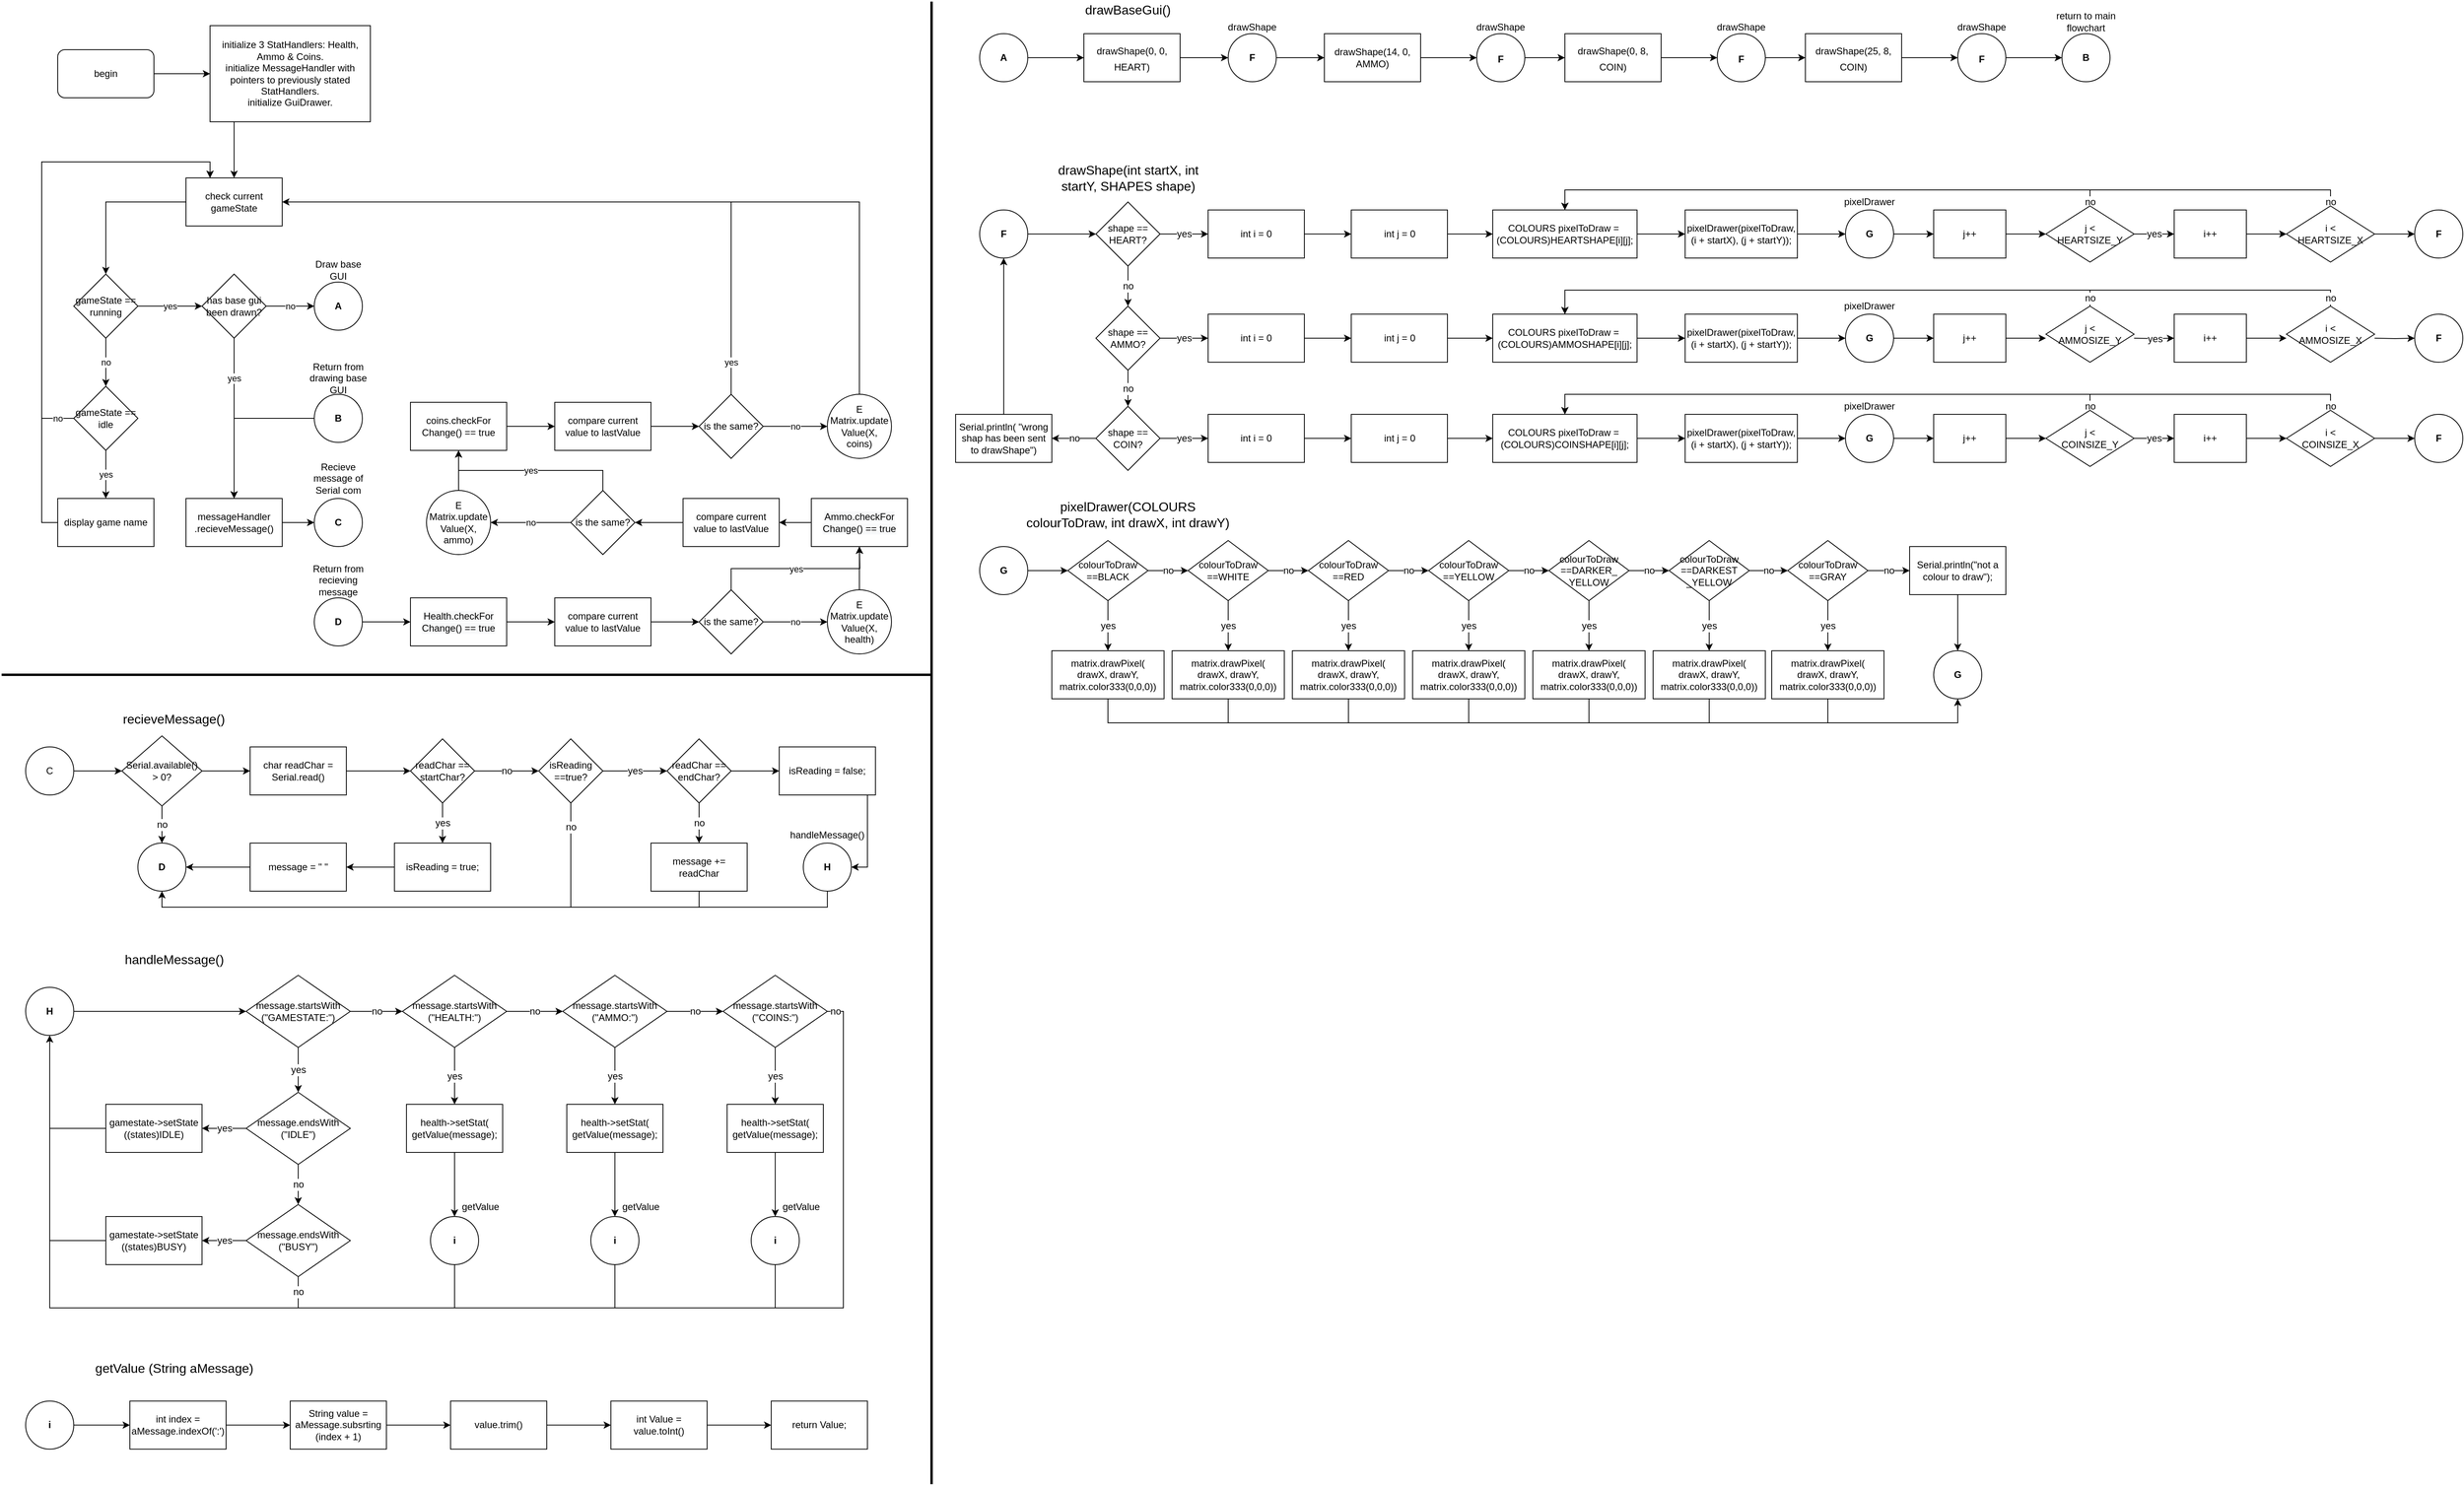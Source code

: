 <mxfile version="14.1.8" type="device"><diagram id="6YJYmOwSmJGxMu21CshT" name="Page-1"><mxGraphModel dx="1630" dy="1049" grid="1" gridSize="10" guides="1" tooltips="1" connect="1" arrows="1" fold="1" page="1" pageScale="1" pageWidth="1169" pageHeight="827" math="0" shadow="0"><root><mxCell id="0"/><mxCell id="1" parent="0"/><mxCell id="YgY6An54OEOrQonbdmxM-3" value="" style="edgeStyle=orthogonalEdgeStyle;rounded=0;orthogonalLoop=1;jettySize=auto;html=1;" parent="1" source="YgY6An54OEOrQonbdmxM-1" target="YgY6An54OEOrQonbdmxM-2" edge="1"><mxGeometry relative="1" as="geometry"/></mxCell><mxCell id="YgY6An54OEOrQonbdmxM-1" value="begin" style="rounded=1;whiteSpace=wrap;html=1;" parent="1" vertex="1"><mxGeometry x="80" y="70" width="120" height="60" as="geometry"/></mxCell><mxCell id="YgY6An54OEOrQonbdmxM-5" value="" style="edgeStyle=orthogonalEdgeStyle;rounded=0;orthogonalLoop=1;jettySize=auto;html=1;" parent="1" source="YgY6An54OEOrQonbdmxM-2" target="YgY6An54OEOrQonbdmxM-4" edge="1"><mxGeometry relative="1" as="geometry"><Array as="points"><mxPoint x="300" y="180"/><mxPoint x="300" y="180"/></Array></mxGeometry></mxCell><mxCell id="YgY6An54OEOrQonbdmxM-2" value="initialize 3 StatHandlers: Health, Ammo &amp;amp; Coins.&lt;br&gt;initialize MessageHandler with pointers to previously stated StatHandlers.&lt;br&gt;initialize GuiDrawer." style="rounded=0;whiteSpace=wrap;html=1;" parent="1" vertex="1"><mxGeometry x="270" y="40" width="200" height="120" as="geometry"/></mxCell><mxCell id="YgY6An54OEOrQonbdmxM-7" value="" style="edgeStyle=orthogonalEdgeStyle;rounded=0;orthogonalLoop=1;jettySize=auto;html=1;" parent="1" source="YgY6An54OEOrQonbdmxM-4" target="YgY6An54OEOrQonbdmxM-6" edge="1"><mxGeometry relative="1" as="geometry"><Array as="points"><mxPoint x="140" y="260"/></Array></mxGeometry></mxCell><mxCell id="YgY6An54OEOrQonbdmxM-4" value="check current gameState" style="whiteSpace=wrap;html=1;rounded=0;" parent="1" vertex="1"><mxGeometry x="240" y="230" width="120" height="60" as="geometry"/></mxCell><mxCell id="YgY6An54OEOrQonbdmxM-10" value="no" style="edgeStyle=orthogonalEdgeStyle;rounded=0;orthogonalLoop=1;jettySize=auto;html=1;" parent="1" source="YgY6An54OEOrQonbdmxM-6" target="YgY6An54OEOrQonbdmxM-9" edge="1"><mxGeometry relative="1" as="geometry"/></mxCell><mxCell id="YgY6An54OEOrQonbdmxM-18" value="yes" style="edgeStyle=orthogonalEdgeStyle;rounded=0;orthogonalLoop=1;jettySize=auto;html=1;" parent="1" source="YgY6An54OEOrQonbdmxM-6" target="YgY6An54OEOrQonbdmxM-17" edge="1"><mxGeometry relative="1" as="geometry"/></mxCell><mxCell id="YgY6An54OEOrQonbdmxM-6" value="gameState == running" style="rhombus;whiteSpace=wrap;html=1;" parent="1" vertex="1"><mxGeometry x="100" y="350" width="80" height="80" as="geometry"/></mxCell><mxCell id="YgY6An54OEOrQonbdmxM-11" value="no" style="edgeStyle=orthogonalEdgeStyle;rounded=0;orthogonalLoop=1;jettySize=auto;html=1;exitX=0;exitY=0.5;exitDx=0;exitDy=0;entryX=0.25;entryY=0;entryDx=0;entryDy=0;" parent="1" source="YgY6An54OEOrQonbdmxM-9" target="YgY6An54OEOrQonbdmxM-4" edge="1"><mxGeometry x="-0.932" relative="1" as="geometry"><Array as="points"><mxPoint x="60" y="530"/><mxPoint x="60" y="210"/><mxPoint x="270" y="210"/></Array><mxPoint as="offset"/></mxGeometry></mxCell><mxCell id="YgY6An54OEOrQonbdmxM-13" value="yes" style="edgeStyle=orthogonalEdgeStyle;rounded=0;orthogonalLoop=1;jettySize=auto;html=1;" parent="1" source="YgY6An54OEOrQonbdmxM-9" target="YgY6An54OEOrQonbdmxM-12" edge="1"><mxGeometry relative="1" as="geometry"/></mxCell><mxCell id="YgY6An54OEOrQonbdmxM-9" value="gameState == idle" style="rhombus;whiteSpace=wrap;html=1;" parent="1" vertex="1"><mxGeometry x="100" y="490" width="80" height="80" as="geometry"/></mxCell><mxCell id="YgY6An54OEOrQonbdmxM-14" style="edgeStyle=orthogonalEdgeStyle;rounded=0;orthogonalLoop=1;jettySize=auto;html=1;exitX=0;exitY=0.5;exitDx=0;exitDy=0;entryX=0.25;entryY=0;entryDx=0;entryDy=0;" parent="1" source="YgY6An54OEOrQonbdmxM-12" target="YgY6An54OEOrQonbdmxM-4" edge="1"><mxGeometry relative="1" as="geometry"><Array as="points"><mxPoint x="60" y="660"/><mxPoint x="60" y="210"/><mxPoint x="270" y="210"/></Array></mxGeometry></mxCell><mxCell id="YgY6An54OEOrQonbdmxM-12" value="display game name" style="whiteSpace=wrap;html=1;" parent="1" vertex="1"><mxGeometry x="80" y="630" width="120" height="60" as="geometry"/></mxCell><mxCell id="YgY6An54OEOrQonbdmxM-20" value="no" style="edgeStyle=orthogonalEdgeStyle;rounded=0;orthogonalLoop=1;jettySize=auto;html=1;" parent="1" source="YgY6An54OEOrQonbdmxM-17" target="YgY6An54OEOrQonbdmxM-21" edge="1"><mxGeometry relative="1" as="geometry"><mxPoint x="400" y="390" as="targetPoint"/></mxGeometry></mxCell><mxCell id="YgY6An54OEOrQonbdmxM-23" value="yes" style="edgeStyle=orthogonalEdgeStyle;rounded=0;orthogonalLoop=1;jettySize=auto;html=1;" parent="1" source="YgY6An54OEOrQonbdmxM-17" target="YgY6An54OEOrQonbdmxM-22" edge="1"><mxGeometry x="-0.5" relative="1" as="geometry"><mxPoint as="offset"/></mxGeometry></mxCell><mxCell id="YgY6An54OEOrQonbdmxM-17" value="has base gui been drawn?" style="rhombus;whiteSpace=wrap;html=1;" parent="1" vertex="1"><mxGeometry x="260" y="350" width="80" height="80" as="geometry"/></mxCell><mxCell id="YgY6An54OEOrQonbdmxM-21" value="&lt;b&gt;A&lt;/b&gt;" style="ellipse;whiteSpace=wrap;html=1;aspect=fixed;" parent="1" vertex="1"><mxGeometry x="400" y="360" width="60" height="60" as="geometry"/></mxCell><mxCell id="YgY6An54OEOrQonbdmxM-26" value="" style="edgeStyle=orthogonalEdgeStyle;rounded=0;orthogonalLoop=1;jettySize=auto;html=1;" parent="1" source="YgY6An54OEOrQonbdmxM-22" target="YgY6An54OEOrQonbdmxM-25" edge="1"><mxGeometry relative="1" as="geometry"/></mxCell><mxCell id="YgY6An54OEOrQonbdmxM-22" value="messageHandler&lt;br&gt;.recieveMessage()" style="whiteSpace=wrap;html=1;" parent="1" vertex="1"><mxGeometry x="240" y="630" width="120" height="60" as="geometry"/></mxCell><mxCell id="YgY6An54OEOrQonbdmxM-24" value="Draw base GUI" style="text;html=1;strokeColor=none;fillColor=none;align=center;verticalAlign=middle;whiteSpace=wrap;rounded=0;" parent="1" vertex="1"><mxGeometry x="390" y="330" width="80" height="30" as="geometry"/></mxCell><mxCell id="YgY6An54OEOrQonbdmxM-25" value="C" style="ellipse;whiteSpace=wrap;html=1;aspect=fixed;fontStyle=1" parent="1" vertex="1"><mxGeometry x="400" y="630" width="60" height="60" as="geometry"/></mxCell><mxCell id="YgY6An54OEOrQonbdmxM-28" style="edgeStyle=orthogonalEdgeStyle;rounded=0;orthogonalLoop=1;jettySize=auto;html=1;exitX=0;exitY=0.5;exitDx=0;exitDy=0;entryX=0.5;entryY=0;entryDx=0;entryDy=0;" parent="1" source="YgY6An54OEOrQonbdmxM-27" target="YgY6An54OEOrQonbdmxM-22" edge="1"><mxGeometry relative="1" as="geometry"/></mxCell><mxCell id="YgY6An54OEOrQonbdmxM-27" value="&lt;b&gt;B&lt;/b&gt;" style="ellipse;whiteSpace=wrap;html=1;aspect=fixed;" parent="1" vertex="1"><mxGeometry x="400" y="500" width="60" height="60" as="geometry"/></mxCell><mxCell id="YgY6An54OEOrQonbdmxM-29" value="Return from drawing base GUI" style="text;html=1;strokeColor=none;fillColor=none;align=center;verticalAlign=middle;whiteSpace=wrap;rounded=0;" parent="1" vertex="1"><mxGeometry x="385" y="470" width="90" height="20" as="geometry"/></mxCell><mxCell id="YgY6An54OEOrQonbdmxM-30" value="Recieve message of Serial com" style="text;html=1;strokeColor=none;fillColor=none;align=center;verticalAlign=middle;whiteSpace=wrap;rounded=0;" parent="1" vertex="1"><mxGeometry x="395" y="580" width="70" height="50" as="geometry"/></mxCell><mxCell id="YgY6An54OEOrQonbdmxM-37" value="" style="edgeStyle=orthogonalEdgeStyle;rounded=0;orthogonalLoop=1;jettySize=auto;html=1;entryX=0;entryY=0.5;entryDx=0;entryDy=0;" parent="1" source="YgY6An54OEOrQonbdmxM-31" target="YgY6An54OEOrQonbdmxM-44" edge="1"><mxGeometry relative="1" as="geometry"><mxPoint x="520" y="784" as="targetPoint"/></mxGeometry></mxCell><mxCell id="YgY6An54OEOrQonbdmxM-31" value="D" style="ellipse;whiteSpace=wrap;html=1;aspect=fixed;fontStyle=1" parent="1" vertex="1"><mxGeometry x="400" y="754" width="60" height="60" as="geometry"/></mxCell><mxCell id="YgY6An54OEOrQonbdmxM-33" value="Return from recieving message" style="text;html=1;strokeColor=none;fillColor=none;align=center;verticalAlign=middle;whiteSpace=wrap;rounded=0;" parent="1" vertex="1"><mxGeometry x="385" y="707" width="90" height="50" as="geometry"/></mxCell><mxCell id="YgY6An54OEOrQonbdmxM-41" value="" style="edgeStyle=orthogonalEdgeStyle;rounded=0;orthogonalLoop=1;jettySize=auto;html=1;" parent="1" source="YgY6An54OEOrQonbdmxM-38" target="YgY6An54OEOrQonbdmxM-40" edge="1"><mxGeometry relative="1" as="geometry"/></mxCell><mxCell id="YgY6An54OEOrQonbdmxM-38" value="compare current value to lastValue" style="whiteSpace=wrap;html=1;" parent="1" vertex="1"><mxGeometry x="700" y="754" width="120" height="60" as="geometry"/></mxCell><mxCell id="YgY6An54OEOrQonbdmxM-43" value="no" style="edgeStyle=orthogonalEdgeStyle;rounded=0;orthogonalLoop=1;jettySize=auto;html=1;entryX=0;entryY=0.5;entryDx=0;entryDy=0;" parent="1" source="YgY6An54OEOrQonbdmxM-40" target="CoH5ircrZBTbW0QUUSm_-17" edge="1"><mxGeometry relative="1" as="geometry"><mxPoint x="1020" y="784" as="targetPoint"/></mxGeometry></mxCell><mxCell id="YgY6An54OEOrQonbdmxM-51" value="yes" style="edgeStyle=orthogonalEdgeStyle;rounded=0;orthogonalLoop=1;jettySize=auto;html=1;exitX=0.5;exitY=0;exitDx=0;exitDy=0;" parent="1" source="YgY6An54OEOrQonbdmxM-40" edge="1"><mxGeometry relative="1" as="geometry"><mxPoint x="1080" y="690" as="targetPoint"/></mxGeometry></mxCell><mxCell id="YgY6An54OEOrQonbdmxM-40" value="is the same?" style="rhombus;whiteSpace=wrap;html=1;" parent="1" vertex="1"><mxGeometry x="880" y="744" width="80" height="80" as="geometry"/></mxCell><mxCell id="YgY6An54OEOrQonbdmxM-50" value="" style="edgeStyle=orthogonalEdgeStyle;rounded=0;orthogonalLoop=1;jettySize=auto;html=1;exitX=0.5;exitY=0;exitDx=0;exitDy=0;" parent="1" source="CoH5ircrZBTbW0QUUSm_-17" target="YgY6An54OEOrQonbdmxM-47" edge="1"><mxGeometry relative="1" as="geometry"><mxPoint x="1080" y="754" as="sourcePoint"/></mxGeometry></mxCell><mxCell id="YgY6An54OEOrQonbdmxM-46" value="" style="edgeStyle=orthogonalEdgeStyle;rounded=0;orthogonalLoop=1;jettySize=auto;html=1;" parent="1" source="YgY6An54OEOrQonbdmxM-44" target="YgY6An54OEOrQonbdmxM-38" edge="1"><mxGeometry relative="1" as="geometry"/></mxCell><mxCell id="YgY6An54OEOrQonbdmxM-44" value="&lt;span style=&quot;color: rgb(0 , 0 , 0) ; font-family: &amp;#34;helvetica&amp;#34; ; font-size: 12px ; font-style: normal ; font-weight: 400 ; letter-spacing: normal ; text-align: center ; text-indent: 0px ; text-transform: none ; word-spacing: 0px ; background-color: rgb(248 , 249 , 250) ; display: inline ; float: none&quot;&gt;Health.checkFor Change() == true&lt;/span&gt;" style="rounded=0;whiteSpace=wrap;html=1;" parent="1" vertex="1"><mxGeometry x="520" y="754" width="120" height="60" as="geometry"/></mxCell><mxCell id="YgY6An54OEOrQonbdmxM-49" value="" style="edgeStyle=orthogonalEdgeStyle;rounded=0;orthogonalLoop=1;jettySize=auto;html=1;" parent="1" source="YgY6An54OEOrQonbdmxM-47" target="YgY6An54OEOrQonbdmxM-48" edge="1"><mxGeometry relative="1" as="geometry"/></mxCell><mxCell id="YgY6An54OEOrQonbdmxM-47" value="&lt;span style=&quot;color: rgb(0 , 0 , 0) ; font-family: &amp;#34;helvetica&amp;#34; ; font-size: 12px ; font-style: normal ; font-weight: 400 ; letter-spacing: normal ; text-align: center ; text-indent: 0px ; text-transform: none ; word-spacing: 0px ; background-color: rgb(248 , 249 , 250) ; display: inline ; float: none&quot;&gt;Ammo.checkFor Change() == true&lt;/span&gt;" style="rounded=0;whiteSpace=wrap;html=1;" parent="1" vertex="1"><mxGeometry x="1020" y="630" width="120" height="60" as="geometry"/></mxCell><mxCell id="CoH5ircrZBTbW0QUUSm_-2" value="" style="edgeStyle=orthogonalEdgeStyle;rounded=0;orthogonalLoop=1;jettySize=auto;html=1;" edge="1" parent="1" source="YgY6An54OEOrQonbdmxM-48" target="CoH5ircrZBTbW0QUUSm_-1"><mxGeometry relative="1" as="geometry"/></mxCell><mxCell id="YgY6An54OEOrQonbdmxM-48" value="compare current value to lastValue" style="whiteSpace=wrap;html=1;" parent="1" vertex="1"><mxGeometry x="860" y="630" width="120" height="60" as="geometry"/></mxCell><mxCell id="CoH5ircrZBTbW0QUUSm_-4" value="no" style="edgeStyle=orthogonalEdgeStyle;rounded=0;orthogonalLoop=1;jettySize=auto;html=1;entryX=1;entryY=0.5;entryDx=0;entryDy=0;" edge="1" parent="1" source="CoH5ircrZBTbW0QUUSm_-1" target="CoH5ircrZBTbW0QUUSm_-16"><mxGeometry relative="1" as="geometry"><mxPoint x="640" y="660" as="targetPoint"/></mxGeometry></mxCell><mxCell id="CoH5ircrZBTbW0QUUSm_-13" value="yes" style="edgeStyle=orthogonalEdgeStyle;rounded=0;orthogonalLoop=1;jettySize=auto;html=1;exitX=0.5;exitY=0;exitDx=0;exitDy=0;entryX=0.5;entryY=1;entryDx=0;entryDy=0;" edge="1" parent="1" source="CoH5ircrZBTbW0QUUSm_-1" target="CoH5ircrZBTbW0QUUSm_-5"><mxGeometry relative="1" as="geometry"/></mxCell><mxCell id="CoH5ircrZBTbW0QUUSm_-1" value="is the same?" style="rhombus;whiteSpace=wrap;html=1;" vertex="1" parent="1"><mxGeometry x="720" y="620" width="80" height="80" as="geometry"/></mxCell><mxCell id="CoH5ircrZBTbW0QUUSm_-6" value="" style="edgeStyle=orthogonalEdgeStyle;rounded=0;orthogonalLoop=1;jettySize=auto;html=1;exitX=0.5;exitY=0;exitDx=0;exitDy=0;" edge="1" parent="1" source="CoH5ircrZBTbW0QUUSm_-16" target="CoH5ircrZBTbW0QUUSm_-5"><mxGeometry relative="1" as="geometry"><mxPoint x="580" y="630" as="sourcePoint"/></mxGeometry></mxCell><mxCell id="CoH5ircrZBTbW0QUUSm_-8" value="" style="edgeStyle=orthogonalEdgeStyle;rounded=0;orthogonalLoop=1;jettySize=auto;html=1;" edge="1" parent="1" source="CoH5ircrZBTbW0QUUSm_-5" target="CoH5ircrZBTbW0QUUSm_-7"><mxGeometry relative="1" as="geometry"/></mxCell><mxCell id="CoH5ircrZBTbW0QUUSm_-5" value="coins.checkFor Change() == true" style="whiteSpace=wrap;html=1;" vertex="1" parent="1"><mxGeometry x="520" y="510" width="120" height="60" as="geometry"/></mxCell><mxCell id="CoH5ircrZBTbW0QUUSm_-10" value="" style="edgeStyle=orthogonalEdgeStyle;rounded=0;orthogonalLoop=1;jettySize=auto;html=1;" edge="1" parent="1" source="CoH5ircrZBTbW0QUUSm_-7" target="CoH5ircrZBTbW0QUUSm_-9"><mxGeometry relative="1" as="geometry"/></mxCell><mxCell id="CoH5ircrZBTbW0QUUSm_-7" value="compare current value to lastValue" style="whiteSpace=wrap;html=1;" vertex="1" parent="1"><mxGeometry x="700" y="510" width="120" height="60" as="geometry"/></mxCell><mxCell id="CoH5ircrZBTbW0QUUSm_-12" value="no" style="edgeStyle=orthogonalEdgeStyle;rounded=0;orthogonalLoop=1;jettySize=auto;html=1;entryX=0;entryY=0.5;entryDx=0;entryDy=0;" edge="1" parent="1" source="CoH5ircrZBTbW0QUUSm_-9" target="CoH5ircrZBTbW0QUUSm_-18"><mxGeometry relative="1" as="geometry"><mxPoint x="1020" y="540" as="targetPoint"/></mxGeometry></mxCell><mxCell id="CoH5ircrZBTbW0QUUSm_-19" value="yes" style="edgeStyle=orthogonalEdgeStyle;rounded=0;orthogonalLoop=1;jettySize=auto;html=1;exitX=0.5;exitY=0;exitDx=0;exitDy=0;entryX=1;entryY=0.5;entryDx=0;entryDy=0;" edge="1" parent="1" source="CoH5ircrZBTbW0QUUSm_-9" target="YgY6An54OEOrQonbdmxM-4"><mxGeometry x="-0.9" relative="1" as="geometry"><mxPoint as="offset"/></mxGeometry></mxCell><mxCell id="CoH5ircrZBTbW0QUUSm_-9" value="is the same?" style="rhombus;whiteSpace=wrap;html=1;" vertex="1" parent="1"><mxGeometry x="880" y="500" width="80" height="80" as="geometry"/></mxCell><mxCell id="CoH5ircrZBTbW0QUUSm_-16" value="E&lt;br&gt;Matrix.update&lt;br&gt;Value(X, ammo)" style="ellipse;whiteSpace=wrap;html=1;aspect=fixed;" vertex="1" parent="1"><mxGeometry x="540" y="620" width="80" height="80" as="geometry"/></mxCell><mxCell id="CoH5ircrZBTbW0QUUSm_-17" value="E&lt;br&gt;Matrix.update&lt;br&gt;Value(X, health)" style="ellipse;whiteSpace=wrap;html=1;aspect=fixed;" vertex="1" parent="1"><mxGeometry x="1040" y="744" width="80" height="80" as="geometry"/></mxCell><mxCell id="CoH5ircrZBTbW0QUUSm_-18" value="E&lt;br&gt;Matrix.update&lt;br&gt;Value(X, coins)" style="ellipse;whiteSpace=wrap;html=1;aspect=fixed;" vertex="1" parent="1"><mxGeometry x="1040" y="500" width="80" height="80" as="geometry"/></mxCell><mxCell id="CoH5ircrZBTbW0QUUSm_-21" value="" style="endArrow=none;html=1;exitX=0.5;exitY=0;exitDx=0;exitDy=0;rounded=0;" edge="1" parent="1" source="CoH5ircrZBTbW0QUUSm_-18"><mxGeometry width="50" height="50" relative="1" as="geometry"><mxPoint x="1030" y="380" as="sourcePoint"/><mxPoint x="920" y="260" as="targetPoint"/><Array as="points"><mxPoint x="1080" y="260"/></Array></mxGeometry></mxCell><mxCell id="CoH5ircrZBTbW0QUUSm_-22" value="" style="endArrow=none;html=1;strokeWidth=3;" edge="1" parent="1"><mxGeometry width="50" height="50" relative="1" as="geometry"><mxPoint x="1170" y="830" as="sourcePoint"/><mxPoint x="1170" y="10" as="targetPoint"/></mxGeometry></mxCell><mxCell id="CoH5ircrZBTbW0QUUSm_-26" value="" style="edgeStyle=orthogonalEdgeStyle;rounded=0;orthogonalLoop=1;jettySize=auto;html=1;strokeWidth=1;fontSize=12;" edge="1" parent="1" source="CoH5ircrZBTbW0QUUSm_-23" target="CoH5ircrZBTbW0QUUSm_-25"><mxGeometry relative="1" as="geometry"/></mxCell><mxCell id="CoH5ircrZBTbW0QUUSm_-23" value="A" style="ellipse;whiteSpace=wrap;html=1;aspect=fixed;fontStyle=1" vertex="1" parent="1"><mxGeometry x="1230" y="50" width="60" height="60" as="geometry"/></mxCell><mxCell id="CoH5ircrZBTbW0QUUSm_-24" value="drawBaseGui()" style="text;html=1;strokeColor=none;fillColor=none;align=center;verticalAlign=middle;whiteSpace=wrap;rounded=0;fontSize=16;" vertex="1" parent="1"><mxGeometry x="1300" y="10" width="230" height="20" as="geometry"/></mxCell><mxCell id="CoH5ircrZBTbW0QUUSm_-28" value="" style="edgeStyle=orthogonalEdgeStyle;rounded=0;orthogonalLoop=1;jettySize=auto;html=1;strokeWidth=1;fontSize=12;" edge="1" parent="1" source="CoH5ircrZBTbW0QUUSm_-25" target="CoH5ircrZBTbW0QUUSm_-27"><mxGeometry relative="1" as="geometry"/></mxCell><mxCell id="CoH5ircrZBTbW0QUUSm_-25" value="&lt;span style=&quot;font-size: 12px&quot;&gt;drawShape(0, 0, HEART)&lt;/span&gt;" style="rounded=0;whiteSpace=wrap;html=1;fontSize=16;" vertex="1" parent="1"><mxGeometry x="1360" y="50" width="120" height="60" as="geometry"/></mxCell><mxCell id="CoH5ircrZBTbW0QUUSm_-32" value="" style="edgeStyle=orthogonalEdgeStyle;rounded=0;orthogonalLoop=1;jettySize=auto;html=1;strokeWidth=1;fontSize=16;" edge="1" parent="1" source="CoH5ircrZBTbW0QUUSm_-27" target="CoH5ircrZBTbW0QUUSm_-31"><mxGeometry relative="1" as="geometry"/></mxCell><mxCell id="CoH5ircrZBTbW0QUUSm_-27" value="&lt;b&gt;F&lt;/b&gt;" style="ellipse;whiteSpace=wrap;html=1;aspect=fixed;fontSize=12;" vertex="1" parent="1"><mxGeometry x="1540" y="50" width="60" height="60" as="geometry"/></mxCell><mxCell id="CoH5ircrZBTbW0QUUSm_-29" value="drawShape(int startX, int startY, SHAPES shape)" style="text;html=1;strokeColor=none;fillColor=none;align=center;verticalAlign=middle;whiteSpace=wrap;rounded=0;fontSize=16;" vertex="1" parent="1"><mxGeometry x="1322.5" y="210" width="185" height="40" as="geometry"/></mxCell><mxCell id="CoH5ircrZBTbW0QUUSm_-30" value="&lt;font style=&quot;font-size: 12px&quot;&gt;drawShape&lt;/font&gt;" style="text;html=1;strokeColor=none;fillColor=none;align=center;verticalAlign=middle;whiteSpace=wrap;rounded=0;fontSize=16;" vertex="1" parent="1"><mxGeometry x="1550" y="30" width="40" height="20" as="geometry"/></mxCell><mxCell id="CoH5ircrZBTbW0QUUSm_-34" value="" style="edgeStyle=orthogonalEdgeStyle;rounded=0;orthogonalLoop=1;jettySize=auto;html=1;strokeWidth=1;fontSize=16;" edge="1" parent="1" source="CoH5ircrZBTbW0QUUSm_-31" target="CoH5ircrZBTbW0QUUSm_-33"><mxGeometry relative="1" as="geometry"/></mxCell><mxCell id="CoH5ircrZBTbW0QUUSm_-31" value="drawShape(14, 0, AMMO)" style="whiteSpace=wrap;html=1;" vertex="1" parent="1"><mxGeometry x="1660" y="50" width="120" height="60" as="geometry"/></mxCell><mxCell id="CoH5ircrZBTbW0QUUSm_-37" value="" style="edgeStyle=orthogonalEdgeStyle;rounded=0;orthogonalLoop=1;jettySize=auto;html=1;strokeWidth=1;fontSize=16;" edge="1" parent="1" source="CoH5ircrZBTbW0QUUSm_-33" target="CoH5ircrZBTbW0QUUSm_-36"><mxGeometry relative="1" as="geometry"/></mxCell><mxCell id="CoH5ircrZBTbW0QUUSm_-33" value="&lt;font style=&quot;font-size: 12px&quot;&gt;&lt;b&gt;F&lt;/b&gt;&lt;/font&gt;" style="ellipse;whiteSpace=wrap;html=1;aspect=fixed;fontSize=16;" vertex="1" parent="1"><mxGeometry x="1850" y="50" width="60" height="60" as="geometry"/></mxCell><mxCell id="CoH5ircrZBTbW0QUUSm_-35" value="&lt;font style=&quot;font-size: 12px&quot;&gt;drawShape&lt;/font&gt;" style="text;html=1;strokeColor=none;fillColor=none;align=center;verticalAlign=middle;whiteSpace=wrap;rounded=0;fontSize=16;" vertex="1" parent="1"><mxGeometry x="1860" y="30" width="40" height="20" as="geometry"/></mxCell><mxCell id="CoH5ircrZBTbW0QUUSm_-36" value="&lt;font style=&quot;font-size: 12px&quot;&gt;drawShape(0, 8, COIN)&lt;/font&gt;" style="whiteSpace=wrap;html=1;fontSize=16;" vertex="1" parent="1"><mxGeometry x="1960" y="50" width="120" height="60" as="geometry"/></mxCell><mxCell id="CoH5ircrZBTbW0QUUSm_-39" value="" style="edgeStyle=orthogonalEdgeStyle;rounded=0;orthogonalLoop=1;jettySize=auto;html=1;strokeWidth=1;fontSize=16;exitX=1;exitY=0.5;exitDx=0;exitDy=0;" edge="1" parent="1" target="CoH5ircrZBTbW0QUUSm_-41" source="CoH5ircrZBTbW0QUUSm_-36"><mxGeometry relative="1" as="geometry"><mxPoint x="2080" y="80" as="sourcePoint"/></mxGeometry></mxCell><mxCell id="CoH5ircrZBTbW0QUUSm_-40" value="" style="edgeStyle=orthogonalEdgeStyle;rounded=0;orthogonalLoop=1;jettySize=auto;html=1;strokeWidth=1;fontSize=16;" edge="1" parent="1" source="CoH5ircrZBTbW0QUUSm_-41" target="CoH5ircrZBTbW0QUUSm_-43"><mxGeometry relative="1" as="geometry"/></mxCell><mxCell id="CoH5ircrZBTbW0QUUSm_-41" value="&lt;font style=&quot;font-size: 12px&quot;&gt;&lt;b&gt;F&lt;/b&gt;&lt;/font&gt;" style="ellipse;whiteSpace=wrap;html=1;aspect=fixed;fontSize=16;" vertex="1" parent="1"><mxGeometry x="2150" y="50" width="60" height="60" as="geometry"/></mxCell><mxCell id="CoH5ircrZBTbW0QUUSm_-42" value="&lt;font style=&quot;font-size: 12px&quot;&gt;drawShape&lt;/font&gt;" style="text;html=1;strokeColor=none;fillColor=none;align=center;verticalAlign=middle;whiteSpace=wrap;rounded=0;fontSize=16;" vertex="1" parent="1"><mxGeometry x="2160" y="30" width="40" height="20" as="geometry"/></mxCell><mxCell id="CoH5ircrZBTbW0QUUSm_-43" value="&lt;font style=&quot;font-size: 12px&quot;&gt;drawShape(25, 8, COIN)&lt;/font&gt;" style="whiteSpace=wrap;html=1;fontSize=16;" vertex="1" parent="1"><mxGeometry x="2260" y="50" width="120" height="60" as="geometry"/></mxCell><mxCell id="CoH5ircrZBTbW0QUUSm_-44" value="" style="edgeStyle=orthogonalEdgeStyle;rounded=0;orthogonalLoop=1;jettySize=auto;html=1;strokeWidth=1;fontSize=16;exitX=1;exitY=0.5;exitDx=0;exitDy=0;" edge="1" parent="1" target="CoH5ircrZBTbW0QUUSm_-46" source="CoH5ircrZBTbW0QUUSm_-43"><mxGeometry relative="1" as="geometry"><mxPoint x="2380" y="80" as="sourcePoint"/></mxGeometry></mxCell><mxCell id="CoH5ircrZBTbW0QUUSm_-49" value="" style="edgeStyle=orthogonalEdgeStyle;rounded=0;orthogonalLoop=1;jettySize=auto;html=1;strokeWidth=1;fontSize=16;" edge="1" parent="1" source="CoH5ircrZBTbW0QUUSm_-46" target="CoH5ircrZBTbW0QUUSm_-48"><mxGeometry relative="1" as="geometry"/></mxCell><mxCell id="CoH5ircrZBTbW0QUUSm_-46" value="&lt;font style=&quot;font-size: 12px&quot;&gt;&lt;b&gt;F&lt;/b&gt;&lt;/font&gt;" style="ellipse;whiteSpace=wrap;html=1;aspect=fixed;fontSize=16;" vertex="1" parent="1"><mxGeometry x="2450" y="50" width="60" height="60" as="geometry"/></mxCell><mxCell id="CoH5ircrZBTbW0QUUSm_-47" value="&lt;font style=&quot;font-size: 12px&quot;&gt;drawShape&lt;/font&gt;" style="text;html=1;strokeColor=none;fillColor=none;align=center;verticalAlign=middle;whiteSpace=wrap;rounded=0;fontSize=16;" vertex="1" parent="1"><mxGeometry x="2460" y="30" width="40" height="20" as="geometry"/></mxCell><mxCell id="CoH5ircrZBTbW0QUUSm_-48" value="&lt;font style=&quot;font-size: 12px;&quot;&gt;B&lt;/font&gt;" style="ellipse;whiteSpace=wrap;html=1;aspect=fixed;fontSize=12;fontStyle=1" vertex="1" parent="1"><mxGeometry x="2580" y="50" width="60" height="60" as="geometry"/></mxCell><mxCell id="CoH5ircrZBTbW0QUUSm_-50" value="return to main flowchart" style="text;html=1;strokeColor=none;fillColor=none;align=center;verticalAlign=middle;whiteSpace=wrap;rounded=0;fontSize=12;" vertex="1" parent="1"><mxGeometry x="2570" y="20" width="80" height="30" as="geometry"/></mxCell><mxCell id="CoH5ircrZBTbW0QUUSm_-53" value="" style="edgeStyle=orthogonalEdgeStyle;rounded=0;orthogonalLoop=1;jettySize=auto;html=1;strokeWidth=1;fontSize=12;" edge="1" parent="1" source="CoH5ircrZBTbW0QUUSm_-51" target="CoH5ircrZBTbW0QUUSm_-52"><mxGeometry relative="1" as="geometry"/></mxCell><mxCell id="CoH5ircrZBTbW0QUUSm_-51" value="F" style="ellipse;whiteSpace=wrap;html=1;aspect=fixed;fontSize=12;fontStyle=1" vertex="1" parent="1"><mxGeometry x="1230" y="270" width="60" height="60" as="geometry"/></mxCell><mxCell id="CoH5ircrZBTbW0QUUSm_-55" value="no" style="edgeStyle=orthogonalEdgeStyle;rounded=0;orthogonalLoop=1;jettySize=auto;html=1;strokeWidth=1;fontSize=12;" edge="1" parent="1" source="CoH5ircrZBTbW0QUUSm_-52" target="CoH5ircrZBTbW0QUUSm_-54"><mxGeometry relative="1" as="geometry"/></mxCell><mxCell id="CoH5ircrZBTbW0QUUSm_-63" value="yes" style="edgeStyle=orthogonalEdgeStyle;rounded=0;orthogonalLoop=1;jettySize=auto;html=1;strokeWidth=1;fontSize=12;" edge="1" parent="1" source="CoH5ircrZBTbW0QUUSm_-52" target="CoH5ircrZBTbW0QUUSm_-62"><mxGeometry relative="1" as="geometry"/></mxCell><mxCell id="CoH5ircrZBTbW0QUUSm_-52" value="&lt;span style=&quot;font-weight: normal&quot;&gt;shape == HEART?&lt;/span&gt;" style="rhombus;whiteSpace=wrap;html=1;fontStyle=1;" vertex="1" parent="1"><mxGeometry x="1375" y="260" width="80" height="80" as="geometry"/></mxCell><mxCell id="CoH5ircrZBTbW0QUUSm_-57" value="no" style="edgeStyle=orthogonalEdgeStyle;rounded=0;orthogonalLoop=1;jettySize=auto;html=1;strokeWidth=1;fontSize=12;" edge="1" parent="1" source="CoH5ircrZBTbW0QUUSm_-54" target="CoH5ircrZBTbW0QUUSm_-56"><mxGeometry relative="1" as="geometry"/></mxCell><mxCell id="CoH5ircrZBTbW0QUUSm_-54" value="&lt;span style=&quot;font-weight: normal&quot;&gt;shape == AMMO?&lt;/span&gt;" style="rhombus;whiteSpace=wrap;html=1;fontStyle=1;" vertex="1" parent="1"><mxGeometry x="1375" y="390" width="80" height="80" as="geometry"/></mxCell><mxCell id="CoH5ircrZBTbW0QUUSm_-60" value="no" style="edgeStyle=orthogonalEdgeStyle;rounded=0;orthogonalLoop=1;jettySize=auto;html=1;strokeWidth=1;fontSize=12;" edge="1" parent="1" source="CoH5ircrZBTbW0QUUSm_-56" target="CoH5ircrZBTbW0QUUSm_-59"><mxGeometry relative="1" as="geometry"/></mxCell><mxCell id="CoH5ircrZBTbW0QUUSm_-56" value="&lt;span style=&quot;font-weight: normal&quot;&gt;shape == COIN?&lt;/span&gt;" style="rhombus;whiteSpace=wrap;html=1;fontStyle=1;" vertex="1" parent="1"><mxGeometry x="1375" y="515" width="80" height="80" as="geometry"/></mxCell><mxCell id="CoH5ircrZBTbW0QUUSm_-61" style="edgeStyle=orthogonalEdgeStyle;rounded=0;orthogonalLoop=1;jettySize=auto;html=1;exitX=0.5;exitY=0;exitDx=0;exitDy=0;entryX=0.5;entryY=1;entryDx=0;entryDy=0;strokeWidth=1;fontSize=12;" edge="1" parent="1" source="CoH5ircrZBTbW0QUUSm_-59" target="CoH5ircrZBTbW0QUUSm_-51"><mxGeometry relative="1" as="geometry"/></mxCell><mxCell id="CoH5ircrZBTbW0QUUSm_-59" value="Serial.println( &quot;wrong shap has been sent to drawShape&quot;)" style="rounded=0;whiteSpace=wrap;html=1;fontSize=12;" vertex="1" parent="1"><mxGeometry x="1200" y="525" width="120" height="60" as="geometry"/></mxCell><mxCell id="CoH5ircrZBTbW0QUUSm_-65" value="" style="edgeStyle=orthogonalEdgeStyle;rounded=0;orthogonalLoop=1;jettySize=auto;html=1;strokeWidth=1;fontSize=12;" edge="1" parent="1" source="CoH5ircrZBTbW0QUUSm_-62" target="CoH5ircrZBTbW0QUUSm_-64"><mxGeometry relative="1" as="geometry"/></mxCell><mxCell id="CoH5ircrZBTbW0QUUSm_-62" value="&lt;span style=&quot;font-weight: normal&quot;&gt;int i = 0&lt;/span&gt;" style="whiteSpace=wrap;html=1;fontStyle=1;" vertex="1" parent="1"><mxGeometry x="1515" y="270" width="120" height="60" as="geometry"/></mxCell><mxCell id="CoH5ircrZBTbW0QUUSm_-67" value="" style="edgeStyle=orthogonalEdgeStyle;rounded=0;orthogonalLoop=1;jettySize=auto;html=1;strokeWidth=1;fontSize=12;" edge="1" parent="1" source="CoH5ircrZBTbW0QUUSm_-64" target="CoH5ircrZBTbW0QUUSm_-66"><mxGeometry relative="1" as="geometry"/></mxCell><mxCell id="CoH5ircrZBTbW0QUUSm_-64" value="&lt;span style=&quot;font-weight: normal&quot;&gt;int j = 0&lt;/span&gt;" style="whiteSpace=wrap;html=1;fontStyle=1;" vertex="1" parent="1"><mxGeometry x="1693.5" y="270" width="120" height="60" as="geometry"/></mxCell><mxCell id="CoH5ircrZBTbW0QUUSm_-69" value="" style="edgeStyle=orthogonalEdgeStyle;rounded=0;orthogonalLoop=1;jettySize=auto;html=1;strokeWidth=1;fontSize=12;" edge="1" parent="1" source="CoH5ircrZBTbW0QUUSm_-66" target="CoH5ircrZBTbW0QUUSm_-68"><mxGeometry relative="1" as="geometry"/></mxCell><mxCell id="CoH5ircrZBTbW0QUUSm_-66" value="&lt;span style=&quot;font-weight: normal&quot;&gt;COLOURS pixelToDraw =&amp;nbsp;&lt;br&gt;(COLOURS)HEARTSHAPE[i][j];&lt;br&gt;&lt;/span&gt;" style="whiteSpace=wrap;html=1;fontStyle=1;" vertex="1" parent="1"><mxGeometry x="1870" y="270" width="180" height="60" as="geometry"/></mxCell><mxCell id="CoH5ircrZBTbW0QUUSm_-71" value="" style="edgeStyle=orthogonalEdgeStyle;rounded=0;orthogonalLoop=1;jettySize=auto;html=1;strokeWidth=1;fontSize=12;" edge="1" parent="1" source="CoH5ircrZBTbW0QUUSm_-68" target="CoH5ircrZBTbW0QUUSm_-70"><mxGeometry relative="1" as="geometry"/></mxCell><mxCell id="CoH5ircrZBTbW0QUUSm_-68" value="&lt;span style=&quot;font-weight: 400&quot;&gt;pixelDrawer(pixelToDraw, (i + startX), (j + startY));&lt;/span&gt;" style="whiteSpace=wrap;html=1;fontStyle=1;" vertex="1" parent="1"><mxGeometry x="2110" y="270" width="140" height="60" as="geometry"/></mxCell><mxCell id="CoH5ircrZBTbW0QUUSm_-75" value="" style="edgeStyle=orthogonalEdgeStyle;rounded=0;orthogonalLoop=1;jettySize=auto;html=1;strokeWidth=1;fontSize=12;" edge="1" parent="1" source="CoH5ircrZBTbW0QUUSm_-70" target="CoH5ircrZBTbW0QUUSm_-74"><mxGeometry relative="1" as="geometry"/></mxCell><mxCell id="CoH5ircrZBTbW0QUUSm_-70" value="&lt;b&gt;G&lt;/b&gt;" style="ellipse;whiteSpace=wrap;html=1;aspect=fixed;fontSize=12;" vertex="1" parent="1"><mxGeometry x="2310" y="270" width="60" height="60" as="geometry"/></mxCell><mxCell id="CoH5ircrZBTbW0QUUSm_-72" value="pixelDrawer" style="text;html=1;strokeColor=none;fillColor=none;align=center;verticalAlign=middle;whiteSpace=wrap;rounded=0;fontSize=12;" vertex="1" parent="1"><mxGeometry x="2305" y="250" width="70" height="20" as="geometry"/></mxCell><mxCell id="CoH5ircrZBTbW0QUUSm_-77" value="" style="edgeStyle=orthogonalEdgeStyle;rounded=0;orthogonalLoop=1;jettySize=auto;html=1;strokeWidth=1;fontSize=12;" edge="1" parent="1" source="CoH5ircrZBTbW0QUUSm_-74" target="CoH5ircrZBTbW0QUUSm_-76"><mxGeometry relative="1" as="geometry"/></mxCell><mxCell id="CoH5ircrZBTbW0QUUSm_-74" value="j++" style="whiteSpace=wrap;html=1;" vertex="1" parent="1"><mxGeometry x="2420" y="270" width="90" height="60" as="geometry"/></mxCell><mxCell id="CoH5ircrZBTbW0QUUSm_-78" value="no" style="edgeStyle=orthogonalEdgeStyle;rounded=0;orthogonalLoop=1;jettySize=auto;html=1;exitX=0.5;exitY=0;exitDx=0;exitDy=0;entryX=0.5;entryY=0;entryDx=0;entryDy=0;strokeWidth=1;fontSize=12;" edge="1" parent="1" source="CoH5ircrZBTbW0QUUSm_-76" target="CoH5ircrZBTbW0QUUSm_-66"><mxGeometry x="-0.986" relative="1" as="geometry"><mxPoint as="offset"/></mxGeometry></mxCell><mxCell id="CoH5ircrZBTbW0QUUSm_-82" value="yes" style="edgeStyle=orthogonalEdgeStyle;rounded=0;orthogonalLoop=1;jettySize=auto;html=1;strokeWidth=1;fontSize=12;" edge="1" parent="1" source="CoH5ircrZBTbW0QUUSm_-76" target="CoH5ircrZBTbW0QUUSm_-80"><mxGeometry relative="1" as="geometry"/></mxCell><mxCell id="CoH5ircrZBTbW0QUUSm_-76" value="j &amp;lt; &lt;br&gt;HEARTSIZE_Y" style="rhombus;whiteSpace=wrap;html=1;" vertex="1" parent="1"><mxGeometry x="2560" y="265" width="110" height="70" as="geometry"/></mxCell><mxCell id="CoH5ircrZBTbW0QUUSm_-79" value="" style="edgeStyle=orthogonalEdgeStyle;rounded=0;orthogonalLoop=1;jettySize=auto;html=1;strokeWidth=1;fontSize=12;" edge="1" parent="1" source="CoH5ircrZBTbW0QUUSm_-80" target="CoH5ircrZBTbW0QUUSm_-81"><mxGeometry relative="1" as="geometry"/></mxCell><mxCell id="CoH5ircrZBTbW0QUUSm_-80" value="i++" style="whiteSpace=wrap;html=1;" vertex="1" parent="1"><mxGeometry x="2720" y="270" width="90" height="60" as="geometry"/></mxCell><mxCell id="CoH5ircrZBTbW0QUUSm_-83" value="no" style="edgeStyle=orthogonalEdgeStyle;rounded=0;orthogonalLoop=1;jettySize=auto;html=1;exitX=0.5;exitY=0;exitDx=0;exitDy=0;entryX=0.5;entryY=0;entryDx=0;entryDy=0;strokeWidth=1;fontSize=12;" edge="1" parent="1" source="CoH5ircrZBTbW0QUUSm_-81" target="CoH5ircrZBTbW0QUUSm_-66"><mxGeometry x="-0.99" relative="1" as="geometry"><mxPoint as="offset"/></mxGeometry></mxCell><mxCell id="CoH5ircrZBTbW0QUUSm_-85" value="" style="edgeStyle=orthogonalEdgeStyle;rounded=0;orthogonalLoop=1;jettySize=auto;html=1;strokeWidth=1;fontSize=12;" edge="1" parent="1" source="CoH5ircrZBTbW0QUUSm_-81" target="CoH5ircrZBTbW0QUUSm_-84"><mxGeometry relative="1" as="geometry"/></mxCell><mxCell id="CoH5ircrZBTbW0QUUSm_-81" value="i &amp;lt; &lt;br&gt;HEARTSIZE_X" style="rhombus;whiteSpace=wrap;html=1;" vertex="1" parent="1"><mxGeometry x="2860" y="265" width="110" height="70" as="geometry"/></mxCell><mxCell id="CoH5ircrZBTbW0QUUSm_-84" value="F" style="ellipse;whiteSpace=wrap;html=1;aspect=fixed;fontSize=12;fontStyle=1" vertex="1" parent="1"><mxGeometry x="3020" y="270" width="60" height="60" as="geometry"/></mxCell><mxCell id="CoH5ircrZBTbW0QUUSm_-86" value="yes" style="edgeStyle=orthogonalEdgeStyle;rounded=0;orthogonalLoop=1;jettySize=auto;html=1;strokeWidth=1;fontSize=12;exitX=1;exitY=0.5;exitDx=0;exitDy=0;" edge="1" parent="1" target="CoH5ircrZBTbW0QUUSm_-88" source="CoH5ircrZBTbW0QUUSm_-54"><mxGeometry relative="1" as="geometry"><mxPoint x="1455" y="425" as="sourcePoint"/></mxGeometry></mxCell><mxCell id="CoH5ircrZBTbW0QUUSm_-87" value="" style="edgeStyle=orthogonalEdgeStyle;rounded=0;orthogonalLoop=1;jettySize=auto;html=1;strokeWidth=1;fontSize=12;" edge="1" parent="1" source="CoH5ircrZBTbW0QUUSm_-88" target="CoH5ircrZBTbW0QUUSm_-90"><mxGeometry relative="1" as="geometry"/></mxCell><mxCell id="CoH5ircrZBTbW0QUUSm_-88" value="&lt;span style=&quot;font-weight: normal&quot;&gt;int i = 0&lt;/span&gt;" style="whiteSpace=wrap;html=1;fontStyle=1;" vertex="1" parent="1"><mxGeometry x="1515" y="400" width="120" height="60" as="geometry"/></mxCell><mxCell id="CoH5ircrZBTbW0QUUSm_-89" value="" style="edgeStyle=orthogonalEdgeStyle;rounded=0;orthogonalLoop=1;jettySize=auto;html=1;strokeWidth=1;fontSize=12;" edge="1" parent="1" source="CoH5ircrZBTbW0QUUSm_-90" target="CoH5ircrZBTbW0QUUSm_-92"><mxGeometry relative="1" as="geometry"/></mxCell><mxCell id="CoH5ircrZBTbW0QUUSm_-90" value="&lt;span style=&quot;font-weight: normal&quot;&gt;int j = 0&lt;/span&gt;" style="whiteSpace=wrap;html=1;fontStyle=1;" vertex="1" parent="1"><mxGeometry x="1693.5" y="400" width="120" height="60" as="geometry"/></mxCell><mxCell id="CoH5ircrZBTbW0QUUSm_-91" value="" style="edgeStyle=orthogonalEdgeStyle;rounded=0;orthogonalLoop=1;jettySize=auto;html=1;strokeWidth=1;fontSize=12;" edge="1" parent="1" source="CoH5ircrZBTbW0QUUSm_-92" target="CoH5ircrZBTbW0QUUSm_-94"><mxGeometry relative="1" as="geometry"/></mxCell><mxCell id="CoH5ircrZBTbW0QUUSm_-92" value="&lt;span style=&quot;font-weight: normal&quot;&gt;COLOURS pixelToDraw =&amp;nbsp;&lt;br&gt;(COLOURS)AMMOSHAPE[i][j];&lt;br&gt;&lt;/span&gt;" style="whiteSpace=wrap;html=1;fontStyle=1;" vertex="1" parent="1"><mxGeometry x="1870" y="400" width="180" height="60" as="geometry"/></mxCell><mxCell id="CoH5ircrZBTbW0QUUSm_-93" value="" style="edgeStyle=orthogonalEdgeStyle;rounded=0;orthogonalLoop=1;jettySize=auto;html=1;strokeWidth=1;fontSize=12;" edge="1" parent="1" source="CoH5ircrZBTbW0QUUSm_-94" target="CoH5ircrZBTbW0QUUSm_-96"><mxGeometry relative="1" as="geometry"/></mxCell><mxCell id="CoH5ircrZBTbW0QUUSm_-94" value="&lt;span style=&quot;font-weight: 400&quot;&gt;pixelDrawer(pixelToDraw, (i + startX), (j + startY));&lt;/span&gt;" style="whiteSpace=wrap;html=1;fontStyle=1;" vertex="1" parent="1"><mxGeometry x="2110" y="400" width="140" height="60" as="geometry"/></mxCell><mxCell id="CoH5ircrZBTbW0QUUSm_-95" value="" style="edgeStyle=orthogonalEdgeStyle;rounded=0;orthogonalLoop=1;jettySize=auto;html=1;strokeWidth=1;fontSize=12;" edge="1" parent="1" source="CoH5ircrZBTbW0QUUSm_-96" target="CoH5ircrZBTbW0QUUSm_-99"><mxGeometry relative="1" as="geometry"/></mxCell><mxCell id="CoH5ircrZBTbW0QUUSm_-96" value="&lt;b&gt;G&lt;/b&gt;" style="ellipse;whiteSpace=wrap;html=1;aspect=fixed;fontSize=12;" vertex="1" parent="1"><mxGeometry x="2310" y="400" width="60" height="60" as="geometry"/></mxCell><mxCell id="CoH5ircrZBTbW0QUUSm_-97" value="pixelDrawer" style="text;html=1;strokeColor=none;fillColor=none;align=center;verticalAlign=middle;whiteSpace=wrap;rounded=0;fontSize=12;" vertex="1" parent="1"><mxGeometry x="2305" y="380" width="70" height="20" as="geometry"/></mxCell><mxCell id="CoH5ircrZBTbW0QUUSm_-98" value="" style="edgeStyle=orthogonalEdgeStyle;rounded=0;orthogonalLoop=1;jettySize=auto;html=1;strokeWidth=1;fontSize=12;" edge="1" parent="1" source="CoH5ircrZBTbW0QUUSm_-99"><mxGeometry relative="1" as="geometry"><mxPoint x="2560" y="430.0" as="targetPoint"/></mxGeometry></mxCell><mxCell id="CoH5ircrZBTbW0QUUSm_-99" value="j++" style="whiteSpace=wrap;html=1;" vertex="1" parent="1"><mxGeometry x="2420" y="400" width="90" height="60" as="geometry"/></mxCell><mxCell id="CoH5ircrZBTbW0QUUSm_-100" value="no" style="edgeStyle=orthogonalEdgeStyle;rounded=0;orthogonalLoop=1;jettySize=auto;html=1;exitX=0.5;exitY=0;exitDx=0;exitDy=0;entryX=0.5;entryY=0;entryDx=0;entryDy=0;strokeWidth=1;fontSize=12;" edge="1" parent="1" target="CoH5ircrZBTbW0QUUSm_-92"><mxGeometry x="-0.958" relative="1" as="geometry"><mxPoint as="offset"/><mxPoint x="2615" y="395.0" as="sourcePoint"/><Array as="points"><mxPoint x="2615" y="370"/><mxPoint x="1960" y="370"/></Array></mxGeometry></mxCell><mxCell id="CoH5ircrZBTbW0QUUSm_-101" value="yes" style="edgeStyle=orthogonalEdgeStyle;rounded=0;orthogonalLoop=1;jettySize=auto;html=1;strokeWidth=1;fontSize=12;" edge="1" parent="1" target="CoH5ircrZBTbW0QUUSm_-104"><mxGeometry relative="1" as="geometry"><mxPoint x="2670" y="430.0" as="sourcePoint"/></mxGeometry></mxCell><mxCell id="CoH5ircrZBTbW0QUUSm_-102" value="j &amp;lt; &lt;br&gt;AMMOSIZE_Y" style="rhombus;whiteSpace=wrap;html=1;" vertex="1" parent="1"><mxGeometry x="2560" y="390" width="110" height="70" as="geometry"/></mxCell><mxCell id="CoH5ircrZBTbW0QUUSm_-103" value="" style="edgeStyle=orthogonalEdgeStyle;rounded=0;orthogonalLoop=1;jettySize=auto;html=1;strokeWidth=1;fontSize=12;" edge="1" parent="1" source="CoH5ircrZBTbW0QUUSm_-104"><mxGeometry relative="1" as="geometry"><mxPoint x="2860" y="430.0" as="targetPoint"/></mxGeometry></mxCell><mxCell id="CoH5ircrZBTbW0QUUSm_-104" value="i++" style="whiteSpace=wrap;html=1;" vertex="1" parent="1"><mxGeometry x="2720" y="400" width="90" height="60" as="geometry"/></mxCell><mxCell id="CoH5ircrZBTbW0QUUSm_-105" value="no" style="edgeStyle=orthogonalEdgeStyle;rounded=0;orthogonalLoop=1;jettySize=auto;html=1;exitX=0.5;exitY=0;exitDx=0;exitDy=0;entryX=0.5;entryY=0;entryDx=0;entryDy=0;strokeWidth=1;fontSize=12;" edge="1" parent="1" target="CoH5ircrZBTbW0QUUSm_-92"><mxGeometry x="-0.97" relative="1" as="geometry"><mxPoint as="offset"/><mxPoint x="2915" y="395.0" as="sourcePoint"/><Array as="points"><mxPoint x="2915" y="370"/><mxPoint x="1960" y="370"/></Array></mxGeometry></mxCell><mxCell id="CoH5ircrZBTbW0QUUSm_-106" value="" style="edgeStyle=orthogonalEdgeStyle;rounded=0;orthogonalLoop=1;jettySize=auto;html=1;strokeWidth=1;fontSize=12;" edge="1" parent="1" target="CoH5ircrZBTbW0QUUSm_-108"><mxGeometry relative="1" as="geometry"><mxPoint x="2970" y="430.0" as="sourcePoint"/></mxGeometry></mxCell><mxCell id="CoH5ircrZBTbW0QUUSm_-107" value="i &amp;lt; &lt;br&gt;AMMOSIZE_X" style="rhombus;whiteSpace=wrap;html=1;" vertex="1" parent="1"><mxGeometry x="2860" y="390" width="110" height="70" as="geometry"/></mxCell><mxCell id="CoH5ircrZBTbW0QUUSm_-108" value="F" style="ellipse;whiteSpace=wrap;html=1;aspect=fixed;fontSize=12;fontStyle=1" vertex="1" parent="1"><mxGeometry x="3020" y="400" width="60" height="60" as="geometry"/></mxCell><mxCell id="CoH5ircrZBTbW0QUUSm_-109" value="yes" style="edgeStyle=orthogonalEdgeStyle;rounded=0;orthogonalLoop=1;jettySize=auto;html=1;strokeWidth=1;fontSize=12;exitX=1;exitY=0.5;exitDx=0;exitDy=0;" edge="1" parent="1" target="CoH5ircrZBTbW0QUUSm_-111" source="CoH5ircrZBTbW0QUUSm_-56"><mxGeometry relative="1" as="geometry"><mxPoint x="1455" y="555" as="sourcePoint"/></mxGeometry></mxCell><mxCell id="CoH5ircrZBTbW0QUUSm_-110" value="" style="edgeStyle=orthogonalEdgeStyle;rounded=0;orthogonalLoop=1;jettySize=auto;html=1;strokeWidth=1;fontSize=12;" edge="1" parent="1" source="CoH5ircrZBTbW0QUUSm_-111" target="CoH5ircrZBTbW0QUUSm_-113"><mxGeometry relative="1" as="geometry"/></mxCell><mxCell id="CoH5ircrZBTbW0QUUSm_-111" value="&lt;span style=&quot;font-weight: normal&quot;&gt;int i = 0&lt;/span&gt;" style="whiteSpace=wrap;html=1;fontStyle=1;" vertex="1" parent="1"><mxGeometry x="1515" y="525" width="120" height="60" as="geometry"/></mxCell><mxCell id="CoH5ircrZBTbW0QUUSm_-112" value="" style="edgeStyle=orthogonalEdgeStyle;rounded=0;orthogonalLoop=1;jettySize=auto;html=1;strokeWidth=1;fontSize=12;" edge="1" parent="1" source="CoH5ircrZBTbW0QUUSm_-113" target="CoH5ircrZBTbW0QUUSm_-115"><mxGeometry relative="1" as="geometry"/></mxCell><mxCell id="CoH5ircrZBTbW0QUUSm_-113" value="&lt;span style=&quot;font-weight: normal&quot;&gt;int j = 0&lt;/span&gt;" style="whiteSpace=wrap;html=1;fontStyle=1;" vertex="1" parent="1"><mxGeometry x="1693.5" y="525" width="120" height="60" as="geometry"/></mxCell><mxCell id="CoH5ircrZBTbW0QUUSm_-114" value="" style="edgeStyle=orthogonalEdgeStyle;rounded=0;orthogonalLoop=1;jettySize=auto;html=1;strokeWidth=1;fontSize=12;" edge="1" parent="1" source="CoH5ircrZBTbW0QUUSm_-115" target="CoH5ircrZBTbW0QUUSm_-117"><mxGeometry relative="1" as="geometry"/></mxCell><mxCell id="CoH5ircrZBTbW0QUUSm_-115" value="&lt;span style=&quot;font-weight: normal&quot;&gt;COLOURS pixelToDraw =&amp;nbsp;&lt;br&gt;(COLOURS)&lt;/span&gt;&lt;span style=&quot;font-weight: 400&quot;&gt;COIN&lt;/span&gt;&lt;span style=&quot;font-weight: normal&quot;&gt;SHAPE[i][j];&lt;br&gt;&lt;/span&gt;" style="whiteSpace=wrap;html=1;fontStyle=1;" vertex="1" parent="1"><mxGeometry x="1870" y="525" width="180" height="60" as="geometry"/></mxCell><mxCell id="CoH5ircrZBTbW0QUUSm_-116" value="" style="edgeStyle=orthogonalEdgeStyle;rounded=0;orthogonalLoop=1;jettySize=auto;html=1;strokeWidth=1;fontSize=12;" edge="1" parent="1" source="CoH5ircrZBTbW0QUUSm_-117" target="CoH5ircrZBTbW0QUUSm_-119"><mxGeometry relative="1" as="geometry"/></mxCell><mxCell id="CoH5ircrZBTbW0QUUSm_-117" value="&lt;span style=&quot;font-weight: 400&quot;&gt;pixelDrawer(pixelToDraw, (i + startX), (j + startY));&lt;/span&gt;" style="whiteSpace=wrap;html=1;fontStyle=1;" vertex="1" parent="1"><mxGeometry x="2110" y="525" width="140" height="60" as="geometry"/></mxCell><mxCell id="CoH5ircrZBTbW0QUUSm_-118" value="" style="edgeStyle=orthogonalEdgeStyle;rounded=0;orthogonalLoop=1;jettySize=auto;html=1;strokeWidth=1;fontSize=12;" edge="1" parent="1" source="CoH5ircrZBTbW0QUUSm_-119" target="CoH5ircrZBTbW0QUUSm_-122"><mxGeometry relative="1" as="geometry"/></mxCell><mxCell id="CoH5ircrZBTbW0QUUSm_-119" value="&lt;b&gt;G&lt;/b&gt;" style="ellipse;whiteSpace=wrap;html=1;aspect=fixed;fontSize=12;" vertex="1" parent="1"><mxGeometry x="2310" y="525" width="60" height="60" as="geometry"/></mxCell><mxCell id="CoH5ircrZBTbW0QUUSm_-120" value="pixelDrawer" style="text;html=1;strokeColor=none;fillColor=none;align=center;verticalAlign=middle;whiteSpace=wrap;rounded=0;fontSize=12;" vertex="1" parent="1"><mxGeometry x="2305" y="505" width="70" height="20" as="geometry"/></mxCell><mxCell id="CoH5ircrZBTbW0QUUSm_-121" value="" style="edgeStyle=orthogonalEdgeStyle;rounded=0;orthogonalLoop=1;jettySize=auto;html=1;strokeWidth=1;fontSize=12;" edge="1" parent="1" source="CoH5ircrZBTbW0QUUSm_-122" target="CoH5ircrZBTbW0QUUSm_-125"><mxGeometry relative="1" as="geometry"/></mxCell><mxCell id="CoH5ircrZBTbW0QUUSm_-122" value="j++" style="whiteSpace=wrap;html=1;" vertex="1" parent="1"><mxGeometry x="2420" y="525" width="90" height="60" as="geometry"/></mxCell><mxCell id="CoH5ircrZBTbW0QUUSm_-123" value="no" style="edgeStyle=orthogonalEdgeStyle;rounded=0;orthogonalLoop=1;jettySize=auto;html=1;exitX=0.5;exitY=0;exitDx=0;exitDy=0;entryX=0.5;entryY=0;entryDx=0;entryDy=0;strokeWidth=1;fontSize=12;" edge="1" parent="1" source="CoH5ircrZBTbW0QUUSm_-125" target="CoH5ircrZBTbW0QUUSm_-115"><mxGeometry x="-0.986" relative="1" as="geometry"><mxPoint as="offset"/></mxGeometry></mxCell><mxCell id="CoH5ircrZBTbW0QUUSm_-124" value="yes" style="edgeStyle=orthogonalEdgeStyle;rounded=0;orthogonalLoop=1;jettySize=auto;html=1;strokeWidth=1;fontSize=12;" edge="1" parent="1" source="CoH5ircrZBTbW0QUUSm_-125" target="CoH5ircrZBTbW0QUUSm_-127"><mxGeometry relative="1" as="geometry"/></mxCell><mxCell id="CoH5ircrZBTbW0QUUSm_-125" value="j &amp;lt; &lt;br&gt;COINSIZE_Y" style="rhombus;whiteSpace=wrap;html=1;" vertex="1" parent="1"><mxGeometry x="2560" y="520" width="110" height="70" as="geometry"/></mxCell><mxCell id="CoH5ircrZBTbW0QUUSm_-126" value="" style="edgeStyle=orthogonalEdgeStyle;rounded=0;orthogonalLoop=1;jettySize=auto;html=1;strokeWidth=1;fontSize=12;" edge="1" parent="1" source="CoH5ircrZBTbW0QUUSm_-127" target="CoH5ircrZBTbW0QUUSm_-130"><mxGeometry relative="1" as="geometry"/></mxCell><mxCell id="CoH5ircrZBTbW0QUUSm_-127" value="i++" style="whiteSpace=wrap;html=1;" vertex="1" parent="1"><mxGeometry x="2720" y="525" width="90" height="60" as="geometry"/></mxCell><mxCell id="CoH5ircrZBTbW0QUUSm_-128" value="no" style="edgeStyle=orthogonalEdgeStyle;rounded=0;orthogonalLoop=1;jettySize=auto;html=1;exitX=0.5;exitY=0;exitDx=0;exitDy=0;entryX=0.5;entryY=0;entryDx=0;entryDy=0;strokeWidth=1;fontSize=12;" edge="1" parent="1" source="CoH5ircrZBTbW0QUUSm_-130" target="CoH5ircrZBTbW0QUUSm_-115"><mxGeometry x="-0.99" relative="1" as="geometry"><mxPoint as="offset"/></mxGeometry></mxCell><mxCell id="CoH5ircrZBTbW0QUUSm_-129" value="" style="edgeStyle=orthogonalEdgeStyle;rounded=0;orthogonalLoop=1;jettySize=auto;html=1;strokeWidth=1;fontSize=12;" edge="1" parent="1" source="CoH5ircrZBTbW0QUUSm_-130" target="CoH5ircrZBTbW0QUUSm_-131"><mxGeometry relative="1" as="geometry"/></mxCell><mxCell id="CoH5ircrZBTbW0QUUSm_-130" value="i &amp;lt; &lt;br&gt;COINSIZE_X" style="rhombus;whiteSpace=wrap;html=1;" vertex="1" parent="1"><mxGeometry x="2860" y="520" width="110" height="70" as="geometry"/></mxCell><mxCell id="CoH5ircrZBTbW0QUUSm_-131" value="F" style="ellipse;whiteSpace=wrap;html=1;aspect=fixed;fontSize=12;fontStyle=1" vertex="1" parent="1"><mxGeometry x="3020" y="525" width="60" height="60" as="geometry"/></mxCell><mxCell id="CoH5ircrZBTbW0QUUSm_-135" value="" style="edgeStyle=orthogonalEdgeStyle;rounded=0;orthogonalLoop=1;jettySize=auto;html=1;strokeWidth=1;fontSize=12;" edge="1" parent="1" source="CoH5ircrZBTbW0QUUSm_-132" target="CoH5ircrZBTbW0QUUSm_-134"><mxGeometry relative="1" as="geometry"/></mxCell><mxCell id="CoH5ircrZBTbW0QUUSm_-132" value="&lt;b&gt;G&lt;/b&gt;" style="ellipse;whiteSpace=wrap;html=1;aspect=fixed;fontSize=12;" vertex="1" parent="1"><mxGeometry x="1230" y="690" width="60" height="60" as="geometry"/></mxCell><mxCell id="CoH5ircrZBTbW0QUUSm_-133" value="&lt;font style=&quot;font-size: 16px&quot;&gt;pixelDrawer(COLOURS colourToDraw, int drawX, int drawY)&lt;/font&gt;" style="text;html=1;strokeColor=none;fillColor=none;align=center;verticalAlign=middle;whiteSpace=wrap;rounded=0;fontSize=12;" vertex="1" parent="1"><mxGeometry x="1285" y="630" width="260" height="40" as="geometry"/></mxCell><mxCell id="CoH5ircrZBTbW0QUUSm_-137" value="no" style="edgeStyle=orthogonalEdgeStyle;rounded=0;orthogonalLoop=1;jettySize=auto;html=1;strokeWidth=1;fontSize=12;" edge="1" parent="1" source="CoH5ircrZBTbW0QUUSm_-134" target="CoH5ircrZBTbW0QUUSm_-136"><mxGeometry relative="1" as="geometry"/></mxCell><mxCell id="CoH5ircrZBTbW0QUUSm_-153" value="yes" style="edgeStyle=orthogonalEdgeStyle;rounded=0;orthogonalLoop=1;jettySize=auto;html=1;strokeWidth=1;fontSize=12;" edge="1" parent="1" source="CoH5ircrZBTbW0QUUSm_-134" target="CoH5ircrZBTbW0QUUSm_-152"><mxGeometry relative="1" as="geometry"/></mxCell><mxCell id="CoH5ircrZBTbW0QUUSm_-134" value="colourToDraw ==BLACK" style="rhombus;whiteSpace=wrap;html=1;" vertex="1" parent="1"><mxGeometry x="1340" y="682.5" width="100" height="75" as="geometry"/></mxCell><mxCell id="CoH5ircrZBTbW0QUUSm_-139" value="no" style="edgeStyle=orthogonalEdgeStyle;rounded=0;orthogonalLoop=1;jettySize=auto;html=1;strokeWidth=1;fontSize=12;" edge="1" parent="1" source="CoH5ircrZBTbW0QUUSm_-136" target="CoH5ircrZBTbW0QUUSm_-138"><mxGeometry relative="1" as="geometry"/></mxCell><mxCell id="CoH5ircrZBTbW0QUUSm_-163" value="yes" style="edgeStyle=orthogonalEdgeStyle;rounded=0;orthogonalLoop=1;jettySize=auto;html=1;strokeWidth=1;fontSize=12;" edge="1" parent="1" source="CoH5ircrZBTbW0QUUSm_-136" target="CoH5ircrZBTbW0QUUSm_-156"><mxGeometry relative="1" as="geometry"/></mxCell><mxCell id="CoH5ircrZBTbW0QUUSm_-136" value="colourToDraw ==WHITE" style="rhombus;whiteSpace=wrap;html=1;" vertex="1" parent="1"><mxGeometry x="1490" y="682.5" width="100" height="75" as="geometry"/></mxCell><mxCell id="CoH5ircrZBTbW0QUUSm_-141" value="no" style="edgeStyle=orthogonalEdgeStyle;rounded=0;orthogonalLoop=1;jettySize=auto;html=1;strokeWidth=1;fontSize=12;" edge="1" parent="1" source="CoH5ircrZBTbW0QUUSm_-138" target="CoH5ircrZBTbW0QUUSm_-140"><mxGeometry relative="1" as="geometry"/></mxCell><mxCell id="CoH5ircrZBTbW0QUUSm_-164" value="yes" style="edgeStyle=orthogonalEdgeStyle;rounded=0;orthogonalLoop=1;jettySize=auto;html=1;strokeWidth=1;fontSize=12;" edge="1" parent="1" source="CoH5ircrZBTbW0QUUSm_-138" target="CoH5ircrZBTbW0QUUSm_-157"><mxGeometry relative="1" as="geometry"/></mxCell><mxCell id="CoH5ircrZBTbW0QUUSm_-138" value="colourToDraw ==RED" style="rhombus;whiteSpace=wrap;html=1;" vertex="1" parent="1"><mxGeometry x="1640" y="682.5" width="100" height="75" as="geometry"/></mxCell><mxCell id="CoH5ircrZBTbW0QUUSm_-143" value="no" style="edgeStyle=orthogonalEdgeStyle;rounded=0;orthogonalLoop=1;jettySize=auto;html=1;strokeWidth=1;fontSize=12;" edge="1" parent="1" source="CoH5ircrZBTbW0QUUSm_-140" target="CoH5ircrZBTbW0QUUSm_-142"><mxGeometry relative="1" as="geometry"/></mxCell><mxCell id="CoH5ircrZBTbW0QUUSm_-165" value="yes" style="edgeStyle=orthogonalEdgeStyle;rounded=0;orthogonalLoop=1;jettySize=auto;html=1;strokeWidth=1;fontSize=12;" edge="1" parent="1" source="CoH5ircrZBTbW0QUUSm_-140" target="CoH5ircrZBTbW0QUUSm_-158"><mxGeometry relative="1" as="geometry"/></mxCell><mxCell id="CoH5ircrZBTbW0QUUSm_-140" value="colourToDraw ==YELLOW" style="rhombus;whiteSpace=wrap;html=1;" vertex="1" parent="1"><mxGeometry x="1790" y="682.5" width="100" height="75" as="geometry"/></mxCell><mxCell id="CoH5ircrZBTbW0QUUSm_-147" value="no" style="edgeStyle=orthogonalEdgeStyle;rounded=0;orthogonalLoop=1;jettySize=auto;html=1;strokeWidth=1;fontSize=12;" edge="1" parent="1" source="CoH5ircrZBTbW0QUUSm_-142" target="CoH5ircrZBTbW0QUUSm_-146"><mxGeometry relative="1" as="geometry"/></mxCell><mxCell id="CoH5ircrZBTbW0QUUSm_-166" value="yes" style="edgeStyle=orthogonalEdgeStyle;rounded=0;orthogonalLoop=1;jettySize=auto;html=1;strokeWidth=1;fontSize=12;" edge="1" parent="1" source="CoH5ircrZBTbW0QUUSm_-142" target="CoH5ircrZBTbW0QUUSm_-160"><mxGeometry relative="1" as="geometry"/></mxCell><mxCell id="CoH5ircrZBTbW0QUUSm_-142" value="colourToDraw ==DARKER_ YELLOW" style="rhombus;whiteSpace=wrap;html=1;" vertex="1" parent="1"><mxGeometry x="1940" y="682.5" width="100" height="75" as="geometry"/></mxCell><mxCell id="CoH5ircrZBTbW0QUUSm_-149" value="no" style="edgeStyle=orthogonalEdgeStyle;rounded=0;orthogonalLoop=1;jettySize=auto;html=1;strokeWidth=1;fontSize=12;" edge="1" parent="1" source="CoH5ircrZBTbW0QUUSm_-146" target="CoH5ircrZBTbW0QUUSm_-148"><mxGeometry relative="1" as="geometry"/></mxCell><mxCell id="CoH5ircrZBTbW0QUUSm_-167" value="yes" style="edgeStyle=orthogonalEdgeStyle;rounded=0;orthogonalLoop=1;jettySize=auto;html=1;strokeWidth=1;fontSize=12;" edge="1" parent="1" source="CoH5ircrZBTbW0QUUSm_-146" target="CoH5ircrZBTbW0QUUSm_-161"><mxGeometry relative="1" as="geometry"/></mxCell><mxCell id="CoH5ircrZBTbW0QUUSm_-146" value="colourToDraw ==DARKEST _YELLOW" style="rhombus;whiteSpace=wrap;html=1;" vertex="1" parent="1"><mxGeometry x="2090" y="682.5" width="100" height="75" as="geometry"/></mxCell><mxCell id="CoH5ircrZBTbW0QUUSm_-151" value="no" style="edgeStyle=orthogonalEdgeStyle;rounded=0;orthogonalLoop=1;jettySize=auto;html=1;strokeWidth=1;fontSize=12;" edge="1" parent="1" source="CoH5ircrZBTbW0QUUSm_-148" target="CoH5ircrZBTbW0QUUSm_-150"><mxGeometry relative="1" as="geometry"/></mxCell><mxCell id="CoH5ircrZBTbW0QUUSm_-168" value="yes" style="edgeStyle=orthogonalEdgeStyle;rounded=0;orthogonalLoop=1;jettySize=auto;html=1;strokeWidth=1;fontSize=12;" edge="1" parent="1" source="CoH5ircrZBTbW0QUUSm_-148" target="CoH5ircrZBTbW0QUUSm_-162"><mxGeometry relative="1" as="geometry"/></mxCell><mxCell id="CoH5ircrZBTbW0QUUSm_-148" value="colourToDraw ==GRAY" style="rhombus;whiteSpace=wrap;html=1;" vertex="1" parent="1"><mxGeometry x="2238" y="682.5" width="100" height="75" as="geometry"/></mxCell><mxCell id="CoH5ircrZBTbW0QUUSm_-171" value="" style="edgeStyle=orthogonalEdgeStyle;rounded=0;orthogonalLoop=1;jettySize=auto;html=1;strokeWidth=1;fontSize=12;" edge="1" parent="1" source="CoH5ircrZBTbW0QUUSm_-150" target="CoH5ircrZBTbW0QUUSm_-170"><mxGeometry relative="1" as="geometry"/></mxCell><mxCell id="CoH5ircrZBTbW0QUUSm_-150" value="Serial.println(&quot;not a colour to draw&quot;);" style="whiteSpace=wrap;html=1;" vertex="1" parent="1"><mxGeometry x="2390" y="690" width="120" height="60" as="geometry"/></mxCell><mxCell id="CoH5ircrZBTbW0QUUSm_-152" value="matrix.drawPixel( &lt;br&gt;drawX, drawY, matrix.color333(0,0,0))" style="whiteSpace=wrap;html=1;" vertex="1" parent="1"><mxGeometry x="1320" y="820" width="140" height="60" as="geometry"/></mxCell><mxCell id="CoH5ircrZBTbW0QUUSm_-156" value="matrix.drawPixel( &lt;br&gt;drawX, drawY, matrix.color333(0,0,0))" style="whiteSpace=wrap;html=1;" vertex="1" parent="1"><mxGeometry x="1470" y="820" width="140" height="60" as="geometry"/></mxCell><mxCell id="CoH5ircrZBTbW0QUUSm_-157" value="matrix.drawPixel( &lt;br&gt;drawX, drawY, matrix.color333(0,0,0))" style="whiteSpace=wrap;html=1;" vertex="1" parent="1"><mxGeometry x="1620" y="820" width="140" height="60" as="geometry"/></mxCell><mxCell id="CoH5ircrZBTbW0QUUSm_-158" value="matrix.drawPixel( &lt;br&gt;drawX, drawY, matrix.color333(0,0,0))" style="whiteSpace=wrap;html=1;" vertex="1" parent="1"><mxGeometry x="1770" y="820" width="140" height="60" as="geometry"/></mxCell><mxCell id="CoH5ircrZBTbW0QUUSm_-160" value="matrix.drawPixel( &lt;br&gt;drawX, drawY, matrix.color333(0,0,0))" style="whiteSpace=wrap;html=1;" vertex="1" parent="1"><mxGeometry x="1920" y="820" width="140" height="60" as="geometry"/></mxCell><mxCell id="CoH5ircrZBTbW0QUUSm_-161" value="matrix.drawPixel( &lt;br&gt;drawX, drawY, matrix.color333(0,0,0))" style="whiteSpace=wrap;html=1;" vertex="1" parent="1"><mxGeometry x="2070" y="820" width="140" height="60" as="geometry"/></mxCell><mxCell id="CoH5ircrZBTbW0QUUSm_-162" value="matrix.drawPixel( &lt;br&gt;drawX, drawY, matrix.color333(0,0,0))" style="whiteSpace=wrap;html=1;" vertex="1" parent="1"><mxGeometry x="2218" y="820" width="140" height="60" as="geometry"/></mxCell><mxCell id="CoH5ircrZBTbW0QUUSm_-169" value="" style="endArrow=classic;html=1;strokeWidth=1;fontSize=12;exitX=0.5;exitY=1;exitDx=0;exitDy=0;entryX=0.5;entryY=1;entryDx=0;entryDy=0;rounded=0;" edge="1" parent="1" source="CoH5ircrZBTbW0QUUSm_-152" target="CoH5ircrZBTbW0QUUSm_-170"><mxGeometry width="50" height="50" relative="1" as="geometry"><mxPoint x="1410" y="960" as="sourcePoint"/><mxPoint x="2410" y="980" as="targetPoint"/><Array as="points"><mxPoint x="1390" y="910"/><mxPoint x="2450" y="910"/></Array></mxGeometry></mxCell><mxCell id="CoH5ircrZBTbW0QUUSm_-170" value="&lt;b&gt;G&lt;/b&gt;" style="ellipse;whiteSpace=wrap;html=1;aspect=fixed;fontSize=12;" vertex="1" parent="1"><mxGeometry x="2420" y="820" width="60" height="60" as="geometry"/></mxCell><mxCell id="CoH5ircrZBTbW0QUUSm_-172" value="" style="endArrow=none;html=1;strokeWidth=1;fontSize=12;exitX=0.5;exitY=1;exitDx=0;exitDy=0;" edge="1" parent="1" source="CoH5ircrZBTbW0QUUSm_-156"><mxGeometry width="50" height="50" relative="1" as="geometry"><mxPoint x="1530" y="940" as="sourcePoint"/><mxPoint x="1540" y="910" as="targetPoint"/></mxGeometry></mxCell><mxCell id="CoH5ircrZBTbW0QUUSm_-173" value="" style="endArrow=none;html=1;strokeWidth=1;fontSize=12;exitX=0.5;exitY=1;exitDx=0;exitDy=0;" edge="1" parent="1" source="CoH5ircrZBTbW0QUUSm_-157"><mxGeometry width="50" height="50" relative="1" as="geometry"><mxPoint x="1550" y="890" as="sourcePoint"/><mxPoint x="1690" y="910" as="targetPoint"/></mxGeometry></mxCell><mxCell id="CoH5ircrZBTbW0QUUSm_-174" value="" style="endArrow=none;html=1;strokeWidth=1;fontSize=12;exitX=0.5;exitY=1;exitDx=0;exitDy=0;" edge="1" parent="1" source="CoH5ircrZBTbW0QUUSm_-158"><mxGeometry width="50" height="50" relative="1" as="geometry"><mxPoint x="1700" y="890" as="sourcePoint"/><mxPoint x="1840" y="910" as="targetPoint"/></mxGeometry></mxCell><mxCell id="CoH5ircrZBTbW0QUUSm_-175" value="" style="endArrow=none;html=1;strokeWidth=1;fontSize=12;exitX=0.5;exitY=1;exitDx=0;exitDy=0;" edge="1" parent="1" source="CoH5ircrZBTbW0QUUSm_-160"><mxGeometry width="50" height="50" relative="1" as="geometry"><mxPoint x="1850" y="890" as="sourcePoint"/><mxPoint x="1990" y="910" as="targetPoint"/></mxGeometry></mxCell><mxCell id="CoH5ircrZBTbW0QUUSm_-176" value="" style="endArrow=none;html=1;strokeWidth=1;fontSize=12;exitX=0.5;exitY=1;exitDx=0;exitDy=0;" edge="1" parent="1" source="CoH5ircrZBTbW0QUUSm_-161"><mxGeometry width="50" height="50" relative="1" as="geometry"><mxPoint x="2000" y="890" as="sourcePoint"/><mxPoint x="2140" y="910" as="targetPoint"/></mxGeometry></mxCell><mxCell id="CoH5ircrZBTbW0QUUSm_-177" value="" style="endArrow=none;html=1;strokeWidth=1;fontSize=12;exitX=0.5;exitY=1;exitDx=0;exitDy=0;" edge="1" parent="1" source="CoH5ircrZBTbW0QUUSm_-162"><mxGeometry width="50" height="50" relative="1" as="geometry"><mxPoint x="2150" y="890" as="sourcePoint"/><mxPoint x="2288" y="910" as="targetPoint"/></mxGeometry></mxCell><mxCell id="CoH5ircrZBTbW0QUUSm_-178" value="" style="endArrow=none;html=1;strokeWidth=3;" edge="1" parent="1"><mxGeometry width="50" height="50" relative="1" as="geometry"><mxPoint x="1170" y="850" as="sourcePoint"/><mxPoint x="10" y="850" as="targetPoint"/></mxGeometry></mxCell><mxCell id="CoH5ircrZBTbW0QUUSm_-180" value="&lt;font style=&quot;font-size: 16px&quot;&gt;recieveMessage()&lt;/font&gt;" style="text;html=1;strokeColor=none;fillColor=none;align=center;verticalAlign=middle;whiteSpace=wrap;rounded=0;fontSize=12;" vertex="1" parent="1"><mxGeometry x="160" y="890" width="130" height="30" as="geometry"/></mxCell><mxCell id="CoH5ircrZBTbW0QUUSm_-183" value="" style="edgeStyle=orthogonalEdgeStyle;rounded=0;orthogonalLoop=1;jettySize=auto;html=1;strokeWidth=1;fontSize=12;" edge="1" parent="1" source="CoH5ircrZBTbW0QUUSm_-181" target="CoH5ircrZBTbW0QUUSm_-182"><mxGeometry relative="1" as="geometry"/></mxCell><mxCell id="CoH5ircrZBTbW0QUUSm_-181" value="C" style="ellipse;whiteSpace=wrap;html=1;aspect=fixed;fontSize=12;" vertex="1" parent="1"><mxGeometry x="40" y="940" width="60" height="60" as="geometry"/></mxCell><mxCell id="CoH5ircrZBTbW0QUUSm_-184" value="no" style="edgeStyle=orthogonalEdgeStyle;rounded=0;orthogonalLoop=1;jettySize=auto;html=1;exitX=0.5;exitY=1;exitDx=0;exitDy=0;entryX=0.5;entryY=0;entryDx=0;entryDy=0;strokeWidth=1;fontSize=12;" edge="1" parent="1" source="CoH5ircrZBTbW0QUUSm_-182" target="CoH5ircrZBTbW0QUUSm_-194"><mxGeometry relative="1" as="geometry"><Array as="points"><mxPoint x="210" y="1030"/><mxPoint x="210" y="1030"/></Array></mxGeometry></mxCell><mxCell id="CoH5ircrZBTbW0QUUSm_-186" value="" style="edgeStyle=orthogonalEdgeStyle;rounded=0;orthogonalLoop=1;jettySize=auto;html=1;strokeWidth=1;fontSize=12;" edge="1" parent="1" source="CoH5ircrZBTbW0QUUSm_-182" target="CoH5ircrZBTbW0QUUSm_-185"><mxGeometry relative="1" as="geometry"/></mxCell><mxCell id="CoH5ircrZBTbW0QUUSm_-182" value="Serial.available() &amp;gt; 0?" style="rhombus;whiteSpace=wrap;html=1;" vertex="1" parent="1"><mxGeometry x="160" y="926.25" width="100" height="87.5" as="geometry"/></mxCell><mxCell id="CoH5ircrZBTbW0QUUSm_-188" value="" style="edgeStyle=orthogonalEdgeStyle;rounded=0;orthogonalLoop=1;jettySize=auto;html=1;strokeWidth=1;fontSize=12;" edge="1" parent="1" source="CoH5ircrZBTbW0QUUSm_-185" target="CoH5ircrZBTbW0QUUSm_-187"><mxGeometry relative="1" as="geometry"/></mxCell><mxCell id="CoH5ircrZBTbW0QUUSm_-185" value="char readChar = Serial.read()" style="whiteSpace=wrap;html=1;" vertex="1" parent="1"><mxGeometry x="320" y="940" width="120" height="60" as="geometry"/></mxCell><mxCell id="CoH5ircrZBTbW0QUUSm_-190" value="yes" style="edgeStyle=orthogonalEdgeStyle;rounded=0;orthogonalLoop=1;jettySize=auto;html=1;strokeWidth=1;fontSize=12;" edge="1" parent="1" source="CoH5ircrZBTbW0QUUSm_-187" target="CoH5ircrZBTbW0QUUSm_-189"><mxGeometry relative="1" as="geometry"/></mxCell><mxCell id="CoH5ircrZBTbW0QUUSm_-197" value="no" style="edgeStyle=orthogonalEdgeStyle;rounded=0;orthogonalLoop=1;jettySize=auto;html=1;strokeWidth=1;fontSize=12;" edge="1" parent="1" source="CoH5ircrZBTbW0QUUSm_-187" target="CoH5ircrZBTbW0QUUSm_-196"><mxGeometry relative="1" as="geometry"/></mxCell><mxCell id="CoH5ircrZBTbW0QUUSm_-187" value="readChar == startChar?" style="rhombus;whiteSpace=wrap;html=1;" vertex="1" parent="1"><mxGeometry x="520" y="930" width="80" height="80" as="geometry"/></mxCell><mxCell id="CoH5ircrZBTbW0QUUSm_-192" value="" style="edgeStyle=orthogonalEdgeStyle;rounded=0;orthogonalLoop=1;jettySize=auto;html=1;strokeWidth=1;fontSize=12;" edge="1" parent="1" source="CoH5ircrZBTbW0QUUSm_-189" target="CoH5ircrZBTbW0QUUSm_-191"><mxGeometry relative="1" as="geometry"/></mxCell><mxCell id="CoH5ircrZBTbW0QUUSm_-189" value="isReading = true;" style="whiteSpace=wrap;html=1;" vertex="1" parent="1"><mxGeometry x="500" y="1060" width="120" height="60" as="geometry"/></mxCell><mxCell id="CoH5ircrZBTbW0QUUSm_-195" value="" style="edgeStyle=orthogonalEdgeStyle;rounded=0;orthogonalLoop=1;jettySize=auto;html=1;strokeWidth=1;fontSize=12;" edge="1" parent="1" source="CoH5ircrZBTbW0QUUSm_-191" target="CoH5ircrZBTbW0QUUSm_-194"><mxGeometry relative="1" as="geometry"/></mxCell><mxCell id="CoH5ircrZBTbW0QUUSm_-191" value="message = &quot; &quot;" style="whiteSpace=wrap;html=1;" vertex="1" parent="1"><mxGeometry x="320" y="1060" width="120" height="60" as="geometry"/></mxCell><mxCell id="CoH5ircrZBTbW0QUUSm_-194" value="D" style="ellipse;whiteSpace=wrap;html=1;aspect=fixed;fontSize=12;fontStyle=1" vertex="1" parent="1"><mxGeometry x="180" y="1060" width="60" height="60" as="geometry"/></mxCell><mxCell id="CoH5ircrZBTbW0QUUSm_-198" value="no" style="edgeStyle=orthogonalEdgeStyle;rounded=0;orthogonalLoop=1;jettySize=auto;html=1;exitX=0.5;exitY=1;exitDx=0;exitDy=0;entryX=0.5;entryY=1;entryDx=0;entryDy=0;strokeWidth=1;fontSize=12;" edge="1" parent="1" source="CoH5ircrZBTbW0QUUSm_-196" target="CoH5ircrZBTbW0QUUSm_-194"><mxGeometry x="-0.909" relative="1" as="geometry"><mxPoint as="offset"/></mxGeometry></mxCell><mxCell id="CoH5ircrZBTbW0QUUSm_-200" value="yes" style="edgeStyle=orthogonalEdgeStyle;rounded=0;orthogonalLoop=1;jettySize=auto;html=1;strokeWidth=1;fontSize=12;" edge="1" parent="1" source="CoH5ircrZBTbW0QUUSm_-196" target="CoH5ircrZBTbW0QUUSm_-199"><mxGeometry relative="1" as="geometry"/></mxCell><mxCell id="CoH5ircrZBTbW0QUUSm_-196" value="isReading ==true?" style="rhombus;whiteSpace=wrap;html=1;" vertex="1" parent="1"><mxGeometry x="680" y="930" width="80" height="80" as="geometry"/></mxCell><mxCell id="CoH5ircrZBTbW0QUUSm_-202" value="no" style="edgeStyle=orthogonalEdgeStyle;rounded=0;orthogonalLoop=1;jettySize=auto;html=1;strokeWidth=1;fontSize=12;" edge="1" parent="1" source="CoH5ircrZBTbW0QUUSm_-199" target="CoH5ircrZBTbW0QUUSm_-201"><mxGeometry relative="1" as="geometry"/></mxCell><mxCell id="CoH5ircrZBTbW0QUUSm_-206" value="" style="edgeStyle=orthogonalEdgeStyle;rounded=0;orthogonalLoop=1;jettySize=auto;html=1;strokeWidth=1;fontSize=12;" edge="1" parent="1" source="CoH5ircrZBTbW0QUUSm_-199" target="CoH5ircrZBTbW0QUUSm_-205"><mxGeometry relative="1" as="geometry"/></mxCell><mxCell id="CoH5ircrZBTbW0QUUSm_-199" value="readChar == endChar?" style="rhombus;whiteSpace=wrap;html=1;" vertex="1" parent="1"><mxGeometry x="840" y="930" width="80" height="80" as="geometry"/></mxCell><mxCell id="CoH5ircrZBTbW0QUUSm_-201" value="message += readChar" style="whiteSpace=wrap;html=1;" vertex="1" parent="1"><mxGeometry x="820" y="1060" width="120" height="60" as="geometry"/></mxCell><mxCell id="CoH5ircrZBTbW0QUUSm_-204" value="" style="endArrow=none;html=1;strokeWidth=1;fontSize=12;entryX=0.5;entryY=1;entryDx=0;entryDy=0;rounded=0;" edge="1" parent="1" target="CoH5ircrZBTbW0QUUSm_-201"><mxGeometry width="50" height="50" relative="1" as="geometry"><mxPoint x="720" y="1140" as="sourcePoint"/><mxPoint x="810" y="1120" as="targetPoint"/><Array as="points"><mxPoint x="880" y="1140"/></Array></mxGeometry></mxCell><mxCell id="CoH5ircrZBTbW0QUUSm_-208" value="" style="edgeStyle=orthogonalEdgeStyle;rounded=0;orthogonalLoop=1;jettySize=auto;html=1;strokeWidth=1;fontSize=12;entryX=1;entryY=0.5;entryDx=0;entryDy=0;" edge="1" parent="1" source="CoH5ircrZBTbW0QUUSm_-205" target="CoH5ircrZBTbW0QUUSm_-207"><mxGeometry relative="1" as="geometry"><Array as="points"><mxPoint x="1090" y="1090"/></Array></mxGeometry></mxCell><mxCell id="CoH5ircrZBTbW0QUUSm_-205" value="isReading = false;" style="whiteSpace=wrap;html=1;" vertex="1" parent="1"><mxGeometry x="980" y="940" width="120" height="60" as="geometry"/></mxCell><mxCell id="CoH5ircrZBTbW0QUUSm_-207" value="&lt;b&gt;H&lt;/b&gt;" style="ellipse;whiteSpace=wrap;html=1;aspect=fixed;fontSize=12;" vertex="1" parent="1"><mxGeometry x="1010" y="1060" width="60" height="60" as="geometry"/></mxCell><mxCell id="CoH5ircrZBTbW0QUUSm_-209" value="handleMessage()" style="text;html=1;strokeColor=none;fillColor=none;align=center;verticalAlign=middle;whiteSpace=wrap;rounded=0;fontSize=12;" vertex="1" parent="1"><mxGeometry x="1020" y="1040" width="40" height="20" as="geometry"/></mxCell><mxCell id="CoH5ircrZBTbW0QUUSm_-211" value="" style="endArrow=none;html=1;strokeWidth=1;fontSize=12;entryX=0.5;entryY=1;entryDx=0;entryDy=0;rounded=0;" edge="1" parent="1" target="CoH5ircrZBTbW0QUUSm_-207"><mxGeometry width="50" height="50" relative="1" as="geometry"><mxPoint x="880" y="1140" as="sourcePoint"/><mxPoint x="970" y="1110" as="targetPoint"/><Array as="points"><mxPoint x="1040" y="1140"/></Array></mxGeometry></mxCell><mxCell id="CoH5ircrZBTbW0QUUSm_-215" value="" style="edgeStyle=orthogonalEdgeStyle;rounded=0;orthogonalLoop=1;jettySize=auto;html=1;strokeWidth=1;fontSize=12;" edge="1" parent="1" source="CoH5ircrZBTbW0QUUSm_-212" target="CoH5ircrZBTbW0QUUSm_-214"><mxGeometry relative="1" as="geometry"/></mxCell><mxCell id="CoH5ircrZBTbW0QUUSm_-212" value="H" style="ellipse;whiteSpace=wrap;html=1;aspect=fixed;fontSize=12;fontStyle=1" vertex="1" parent="1"><mxGeometry x="40" y="1240" width="60" height="60" as="geometry"/></mxCell><mxCell id="CoH5ircrZBTbW0QUUSm_-213" value="&lt;span style=&quot;font-size: 16px&quot;&gt;handleMessage()&lt;/span&gt;" style="text;html=1;strokeColor=none;fillColor=none;align=center;verticalAlign=middle;whiteSpace=wrap;rounded=0;fontSize=12;" vertex="1" parent="1"><mxGeometry x="157.5" y="1190" width="135" height="30" as="geometry"/></mxCell><mxCell id="CoH5ircrZBTbW0QUUSm_-219" value="yes" style="edgeStyle=orthogonalEdgeStyle;rounded=0;orthogonalLoop=1;jettySize=auto;html=1;strokeWidth=1;fontSize=12;" edge="1" parent="1" source="CoH5ircrZBTbW0QUUSm_-214" target="CoH5ircrZBTbW0QUUSm_-218"><mxGeometry relative="1" as="geometry"/></mxCell><mxCell id="CoH5ircrZBTbW0QUUSm_-234" value="no" style="edgeStyle=orthogonalEdgeStyle;rounded=0;orthogonalLoop=1;jettySize=auto;html=1;strokeWidth=1;fontSize=12;" edge="1" parent="1" source="CoH5ircrZBTbW0QUUSm_-214" target="CoH5ircrZBTbW0QUUSm_-233"><mxGeometry relative="1" as="geometry"/></mxCell><mxCell id="CoH5ircrZBTbW0QUUSm_-214" value="&lt;span style=&quot;font-weight: normal&quot;&gt;message.startsWith (&quot;GAMESTATE:&quot;)&lt;/span&gt;" style="rhombus;whiteSpace=wrap;html=1;fontStyle=1;" vertex="1" parent="1"><mxGeometry x="315" y="1225" width="130" height="90" as="geometry"/></mxCell><mxCell id="CoH5ircrZBTbW0QUUSm_-221" value="no" style="edgeStyle=orthogonalEdgeStyle;rounded=0;orthogonalLoop=1;jettySize=auto;html=1;strokeWidth=1;fontSize=12;" edge="1" parent="1" source="CoH5ircrZBTbW0QUUSm_-218" target="CoH5ircrZBTbW0QUUSm_-220"><mxGeometry relative="1" as="geometry"/></mxCell><mxCell id="CoH5ircrZBTbW0QUUSm_-224" value="yes" style="edgeStyle=orthogonalEdgeStyle;rounded=0;orthogonalLoop=1;jettySize=auto;html=1;strokeWidth=1;fontSize=12;" edge="1" parent="1" source="CoH5ircrZBTbW0QUUSm_-218" target="CoH5ircrZBTbW0QUUSm_-223"><mxGeometry relative="1" as="geometry"/></mxCell><mxCell id="CoH5ircrZBTbW0QUUSm_-218" value="&lt;span style=&quot;font-weight: normal&quot;&gt;message.endsWith (&quot;IDLE&quot;)&lt;/span&gt;" style="rhombus;whiteSpace=wrap;html=1;fontStyle=1;" vertex="1" parent="1"><mxGeometry x="315" y="1371" width="130" height="90" as="geometry"/></mxCell><mxCell id="CoH5ircrZBTbW0QUUSm_-222" value="no" style="edgeStyle=orthogonalEdgeStyle;rounded=0;orthogonalLoop=1;jettySize=auto;html=1;exitX=0.5;exitY=1;exitDx=0;exitDy=0;entryX=0.5;entryY=1;entryDx=0;entryDy=0;strokeWidth=1;fontSize=12;" edge="1" parent="1" source="CoH5ircrZBTbW0QUUSm_-220" target="CoH5ircrZBTbW0QUUSm_-212"><mxGeometry x="-0.945" relative="1" as="geometry"><Array as="points"><mxPoint x="380" y="1640"/><mxPoint x="70" y="1640"/></Array><mxPoint as="offset"/></mxGeometry></mxCell><mxCell id="CoH5ircrZBTbW0QUUSm_-226" value="yes" style="edgeStyle=orthogonalEdgeStyle;rounded=0;orthogonalLoop=1;jettySize=auto;html=1;strokeWidth=1;fontSize=12;" edge="1" parent="1" source="CoH5ircrZBTbW0QUUSm_-220" target="CoH5ircrZBTbW0QUUSm_-225"><mxGeometry relative="1" as="geometry"/></mxCell><mxCell id="CoH5ircrZBTbW0QUUSm_-220" value="&lt;span style=&quot;font-weight: normal&quot;&gt;message.endsWith (&quot;BUSY&quot;)&lt;/span&gt;" style="rhombus;whiteSpace=wrap;html=1;fontStyle=1;" vertex="1" parent="1"><mxGeometry x="315" y="1511" width="130" height="90" as="geometry"/></mxCell><mxCell id="CoH5ircrZBTbW0QUUSm_-223" value="&lt;span style=&quot;font-weight: normal&quot;&gt;gamestate-&amp;gt;setState ((states)IDLE)&lt;/span&gt;" style="whiteSpace=wrap;html=1;fontStyle=1;" vertex="1" parent="1"><mxGeometry x="140" y="1386" width="120" height="60" as="geometry"/></mxCell><mxCell id="CoH5ircrZBTbW0QUUSm_-225" value="&lt;span style=&quot;font-weight: normal&quot;&gt;gamestate-&amp;gt;setState ((states)BUSY)&lt;/span&gt;" style="whiteSpace=wrap;html=1;fontStyle=1;" vertex="1" parent="1"><mxGeometry x="140" y="1526" width="120" height="60" as="geometry"/></mxCell><mxCell id="CoH5ircrZBTbW0QUUSm_-229" value="" style="endArrow=none;html=1;strokeWidth=1;fontSize=12;exitX=0;exitY=0.5;exitDx=0;exitDy=0;" edge="1" parent="1" source="CoH5ircrZBTbW0QUUSm_-223"><mxGeometry width="50" height="50" relative="1" as="geometry"><mxPoint x="180" y="1360" as="sourcePoint"/><mxPoint x="70" y="1416" as="targetPoint"/></mxGeometry></mxCell><mxCell id="CoH5ircrZBTbW0QUUSm_-230" value="" style="endArrow=none;html=1;strokeWidth=1;fontSize=12;entryX=0;entryY=0.5;entryDx=0;entryDy=0;" edge="1" parent="1" target="CoH5ircrZBTbW0QUUSm_-225"><mxGeometry width="50" height="50" relative="1" as="geometry"><mxPoint x="70" y="1556" as="sourcePoint"/><mxPoint x="150" y="1470" as="targetPoint"/></mxGeometry></mxCell><mxCell id="CoH5ircrZBTbW0QUUSm_-236" value="no" style="edgeStyle=orthogonalEdgeStyle;rounded=0;orthogonalLoop=1;jettySize=auto;html=1;strokeWidth=1;fontSize=12;" edge="1" parent="1" source="CoH5ircrZBTbW0QUUSm_-233" target="CoH5ircrZBTbW0QUUSm_-235"><mxGeometry relative="1" as="geometry"/></mxCell><mxCell id="CoH5ircrZBTbW0QUUSm_-240" value="yes" style="edgeStyle=orthogonalEdgeStyle;rounded=0;orthogonalLoop=1;jettySize=auto;html=1;strokeWidth=1;fontSize=12;" edge="1" parent="1" source="CoH5ircrZBTbW0QUUSm_-233" target="CoH5ircrZBTbW0QUUSm_-239"><mxGeometry relative="1" as="geometry"/></mxCell><mxCell id="CoH5ircrZBTbW0QUUSm_-233" value="&lt;span style=&quot;font-weight: normal&quot;&gt;message.startsWith (&quot;HEALTH:&quot;)&lt;/span&gt;" style="rhombus;whiteSpace=wrap;html=1;fontStyle=1;" vertex="1" parent="1"><mxGeometry x="510" y="1225" width="130" height="90" as="geometry"/></mxCell><mxCell id="CoH5ircrZBTbW0QUUSm_-238" value="no" style="edgeStyle=orthogonalEdgeStyle;rounded=0;orthogonalLoop=1;jettySize=auto;html=1;strokeWidth=1;fontSize=12;" edge="1" parent="1" source="CoH5ircrZBTbW0QUUSm_-235" target="CoH5ircrZBTbW0QUUSm_-237"><mxGeometry relative="1" as="geometry"/></mxCell><mxCell id="CoH5ircrZBTbW0QUUSm_-251" value="yes" style="edgeStyle=orthogonalEdgeStyle;rounded=0;orthogonalLoop=1;jettySize=auto;html=1;strokeWidth=1;fontSize=12;" edge="1" parent="1" source="CoH5ircrZBTbW0QUUSm_-235" target="CoH5ircrZBTbW0QUUSm_-246"><mxGeometry relative="1" as="geometry"/></mxCell><mxCell id="CoH5ircrZBTbW0QUUSm_-235" value="&lt;span style=&quot;font-weight: normal&quot;&gt;message.startsWith (&quot;AMMO:&quot;)&lt;/span&gt;" style="rhombus;whiteSpace=wrap;html=1;fontStyle=1;" vertex="1" parent="1"><mxGeometry x="710" y="1225" width="130" height="90" as="geometry"/></mxCell><mxCell id="CoH5ircrZBTbW0QUUSm_-252" value="yes" style="edgeStyle=orthogonalEdgeStyle;rounded=0;orthogonalLoop=1;jettySize=auto;html=1;strokeWidth=1;fontSize=12;" edge="1" parent="1" source="CoH5ircrZBTbW0QUUSm_-237" target="CoH5ircrZBTbW0QUUSm_-249"><mxGeometry relative="1" as="geometry"/></mxCell><mxCell id="CoH5ircrZBTbW0QUUSm_-237" value="&lt;span style=&quot;font-weight: normal&quot;&gt;message.startsWith (&quot;COINS:&quot;)&lt;/span&gt;" style="rhombus;whiteSpace=wrap;html=1;fontStyle=1;" vertex="1" parent="1"><mxGeometry x="910" y="1225" width="130" height="90" as="geometry"/></mxCell><mxCell id="CoH5ircrZBTbW0QUUSm_-242" value="" style="edgeStyle=orthogonalEdgeStyle;rounded=0;orthogonalLoop=1;jettySize=auto;html=1;strokeWidth=1;fontSize=12;" edge="1" parent="1" source="CoH5ircrZBTbW0QUUSm_-239" target="CoH5ircrZBTbW0QUUSm_-241"><mxGeometry relative="1" as="geometry"/></mxCell><mxCell id="CoH5ircrZBTbW0QUUSm_-239" value="&lt;span style=&quot;font-weight: normal&quot;&gt;health-&amp;gt;setStat( getValue(message);&lt;/span&gt;" style="whiteSpace=wrap;html=1;fontStyle=1;" vertex="1" parent="1"><mxGeometry x="515" y="1386" width="120" height="60" as="geometry"/></mxCell><mxCell id="CoH5ircrZBTbW0QUUSm_-241" value="i" style="ellipse;whiteSpace=wrap;html=1;aspect=fixed;fontSize=12;fontStyle=1" vertex="1" parent="1"><mxGeometry x="545" y="1526" width="60" height="60" as="geometry"/></mxCell><mxCell id="CoH5ircrZBTbW0QUUSm_-244" value="no" style="endArrow=none;html=1;strokeWidth=1;fontSize=12;exitX=1;exitY=0.5;exitDx=0;exitDy=0;rounded=0;" edge="1" parent="1" source="CoH5ircrZBTbW0QUUSm_-237"><mxGeometry x="-0.981" width="50" height="50" relative="1" as="geometry"><mxPoint x="980" y="1460" as="sourcePoint"/><mxPoint x="380" y="1640" as="targetPoint"/><Array as="points"><mxPoint x="1060" y="1270"/><mxPoint x="1060" y="1640"/></Array><mxPoint as="offset"/></mxGeometry></mxCell><mxCell id="CoH5ircrZBTbW0QUUSm_-245" value="" style="edgeStyle=orthogonalEdgeStyle;rounded=0;orthogonalLoop=1;jettySize=auto;html=1;strokeWidth=1;fontSize=12;" edge="1" parent="1" source="CoH5ircrZBTbW0QUUSm_-246" target="CoH5ircrZBTbW0QUUSm_-247"><mxGeometry relative="1" as="geometry"/></mxCell><mxCell id="CoH5ircrZBTbW0QUUSm_-246" value="&lt;span style=&quot;font-weight: normal&quot;&gt;health-&amp;gt;setStat( getValue(message);&lt;/span&gt;" style="whiteSpace=wrap;html=1;fontStyle=1;" vertex="1" parent="1"><mxGeometry x="715" y="1386" width="120" height="60" as="geometry"/></mxCell><mxCell id="CoH5ircrZBTbW0QUUSm_-247" value="i" style="ellipse;whiteSpace=wrap;html=1;aspect=fixed;fontSize=12;fontStyle=1" vertex="1" parent="1"><mxGeometry x="745" y="1526" width="60" height="60" as="geometry"/></mxCell><mxCell id="CoH5ircrZBTbW0QUUSm_-248" value="" style="edgeStyle=orthogonalEdgeStyle;rounded=0;orthogonalLoop=1;jettySize=auto;html=1;strokeWidth=1;fontSize=12;" edge="1" parent="1" source="CoH5ircrZBTbW0QUUSm_-249" target="CoH5ircrZBTbW0QUUSm_-250"><mxGeometry relative="1" as="geometry"/></mxCell><mxCell id="CoH5ircrZBTbW0QUUSm_-249" value="&lt;span style=&quot;font-weight: normal&quot;&gt;health-&amp;gt;setStat( getValue(message);&lt;/span&gt;" style="whiteSpace=wrap;html=1;fontStyle=1;" vertex="1" parent="1"><mxGeometry x="915" y="1386" width="120" height="60" as="geometry"/></mxCell><mxCell id="CoH5ircrZBTbW0QUUSm_-250" value="i" style="ellipse;whiteSpace=wrap;html=1;aspect=fixed;fontSize=12;fontStyle=1" vertex="1" parent="1"><mxGeometry x="945" y="1526" width="60" height="60" as="geometry"/></mxCell><mxCell id="CoH5ircrZBTbW0QUUSm_-253" value="getValue" style="text;html=1;strokeColor=none;fillColor=none;align=center;verticalAlign=middle;whiteSpace=wrap;rounded=0;fontSize=12;" vertex="1" parent="1"><mxGeometry x="580" y="1502" width="55" height="24" as="geometry"/></mxCell><mxCell id="CoH5ircrZBTbW0QUUSm_-254" value="getValue" style="text;html=1;strokeColor=none;fillColor=none;align=center;verticalAlign=middle;whiteSpace=wrap;rounded=0;fontSize=12;" vertex="1" parent="1"><mxGeometry x="780" y="1502" width="55" height="24" as="geometry"/></mxCell><mxCell id="CoH5ircrZBTbW0QUUSm_-255" value="getValue" style="text;html=1;strokeColor=none;fillColor=none;align=center;verticalAlign=middle;whiteSpace=wrap;rounded=0;fontSize=12;" vertex="1" parent="1"><mxGeometry x="980" y="1502" width="55" height="24" as="geometry"/></mxCell><mxCell id="CoH5ircrZBTbW0QUUSm_-256" value="" style="endArrow=none;html=1;strokeWidth=1;fontSize=12;exitX=0.5;exitY=1;exitDx=0;exitDy=0;" edge="1" parent="1" source="CoH5ircrZBTbW0QUUSm_-241"><mxGeometry width="50" height="50" relative="1" as="geometry"><mxPoint x="690" y="1570" as="sourcePoint"/><mxPoint x="575" y="1640" as="targetPoint"/></mxGeometry></mxCell><mxCell id="CoH5ircrZBTbW0QUUSm_-257" value="" style="endArrow=none;html=1;strokeWidth=1;fontSize=12;exitX=0.5;exitY=1;exitDx=0;exitDy=0;" edge="1" parent="1" source="CoH5ircrZBTbW0QUUSm_-247"><mxGeometry width="50" height="50" relative="1" as="geometry"><mxPoint x="585" y="1596" as="sourcePoint"/><mxPoint x="775" y="1640" as="targetPoint"/></mxGeometry></mxCell><mxCell id="CoH5ircrZBTbW0QUUSm_-258" value="" style="endArrow=none;html=1;strokeWidth=1;fontSize=12;exitX=0.5;exitY=1;exitDx=0;exitDy=0;" edge="1" parent="1" source="CoH5ircrZBTbW0QUUSm_-250"><mxGeometry width="50" height="50" relative="1" as="geometry"><mxPoint x="785" y="1596" as="sourcePoint"/><mxPoint x="975" y="1640" as="targetPoint"/></mxGeometry></mxCell><mxCell id="CoH5ircrZBTbW0QUUSm_-262" value="" style="edgeStyle=orthogonalEdgeStyle;rounded=0;orthogonalLoop=1;jettySize=auto;html=1;strokeWidth=1;fontSize=12;" edge="1" parent="1" source="CoH5ircrZBTbW0QUUSm_-259" target="CoH5ircrZBTbW0QUUSm_-261"><mxGeometry relative="1" as="geometry"/></mxCell><mxCell id="CoH5ircrZBTbW0QUUSm_-259" value="i" style="ellipse;whiteSpace=wrap;html=1;aspect=fixed;fontSize=12;fontStyle=1" vertex="1" parent="1"><mxGeometry x="40" y="1756.25" width="60" height="60" as="geometry"/></mxCell><mxCell id="CoH5ircrZBTbW0QUUSm_-260" value="&lt;font style=&quot;font-size: 16px&quot;&gt;getValue (String aMessage)&lt;/font&gt;" style="text;html=1;strokeColor=none;fillColor=none;align=center;verticalAlign=middle;whiteSpace=wrap;rounded=0;fontSize=12;" vertex="1" parent="1"><mxGeometry x="117.5" y="1700" width="215" height="30" as="geometry"/></mxCell><mxCell id="CoH5ircrZBTbW0QUUSm_-264" value="" style="edgeStyle=orthogonalEdgeStyle;rounded=0;orthogonalLoop=1;jettySize=auto;html=1;strokeWidth=1;fontSize=12;" edge="1" parent="1" source="CoH5ircrZBTbW0QUUSm_-261" target="CoH5ircrZBTbW0QUUSm_-263"><mxGeometry relative="1" as="geometry"/></mxCell><mxCell id="CoH5ircrZBTbW0QUUSm_-261" value="&lt;span style=&quot;font-weight: normal&quot;&gt;int index = aMessage.indexOf(':')&lt;/span&gt;" style="whiteSpace=wrap;html=1;fontStyle=1;" vertex="1" parent="1"><mxGeometry x="170" y="1756.25" width="120" height="60" as="geometry"/></mxCell><mxCell id="CoH5ircrZBTbW0QUUSm_-266" value="" style="edgeStyle=orthogonalEdgeStyle;rounded=0;orthogonalLoop=1;jettySize=auto;html=1;strokeWidth=1;fontSize=12;" edge="1" parent="1" source="CoH5ircrZBTbW0QUUSm_-263" target="CoH5ircrZBTbW0QUUSm_-265"><mxGeometry relative="1" as="geometry"/></mxCell><mxCell id="CoH5ircrZBTbW0QUUSm_-263" value="&lt;span style=&quot;font-weight: normal&quot;&gt;String value = aMessage.subsrting (index + 1)&lt;/span&gt;" style="whiteSpace=wrap;html=1;fontStyle=1;" vertex="1" parent="1"><mxGeometry x="370" y="1756.25" width="120" height="60" as="geometry"/></mxCell><mxCell id="CoH5ircrZBTbW0QUUSm_-268" value="" style="edgeStyle=orthogonalEdgeStyle;rounded=0;orthogonalLoop=1;jettySize=auto;html=1;strokeWidth=1;fontSize=12;" edge="1" parent="1" source="CoH5ircrZBTbW0QUUSm_-265" target="CoH5ircrZBTbW0QUUSm_-267"><mxGeometry relative="1" as="geometry"/></mxCell><mxCell id="CoH5ircrZBTbW0QUUSm_-265" value="&lt;span style=&quot;font-weight: normal&quot;&gt;value.trim()&lt;/span&gt;" style="whiteSpace=wrap;html=1;fontStyle=1;" vertex="1" parent="1"><mxGeometry x="570" y="1756.25" width="120" height="60" as="geometry"/></mxCell><mxCell id="CoH5ircrZBTbW0QUUSm_-270" value="" style="edgeStyle=orthogonalEdgeStyle;rounded=0;orthogonalLoop=1;jettySize=auto;html=1;strokeWidth=1;fontSize=12;" edge="1" parent="1" source="CoH5ircrZBTbW0QUUSm_-267" target="CoH5ircrZBTbW0QUUSm_-269"><mxGeometry relative="1" as="geometry"/></mxCell><mxCell id="CoH5ircrZBTbW0QUUSm_-267" value="&lt;span style=&quot;font-weight: normal&quot;&gt;int Value = value.toInt()&lt;/span&gt;" style="whiteSpace=wrap;html=1;fontStyle=1;" vertex="1" parent="1"><mxGeometry x="770" y="1756.25" width="120" height="60" as="geometry"/></mxCell><mxCell id="CoH5ircrZBTbW0QUUSm_-269" value="&lt;span style=&quot;font-weight: normal&quot;&gt;return Value;&lt;/span&gt;" style="whiteSpace=wrap;html=1;fontStyle=1;" vertex="1" parent="1"><mxGeometry x="970" y="1756.25" width="120" height="60" as="geometry"/></mxCell><mxCell id="CoH5ircrZBTbW0QUUSm_-271" value="" style="endArrow=none;html=1;strokeWidth=3;fontSize=12;rounded=0;" edge="1" parent="1"><mxGeometry width="50" height="50" relative="1" as="geometry"><mxPoint x="1170" y="830" as="sourcePoint"/><mxPoint x="1170" y="1860" as="targetPoint"/><Array as="points"/></mxGeometry></mxCell></root></mxGraphModel></diagram></mxfile>